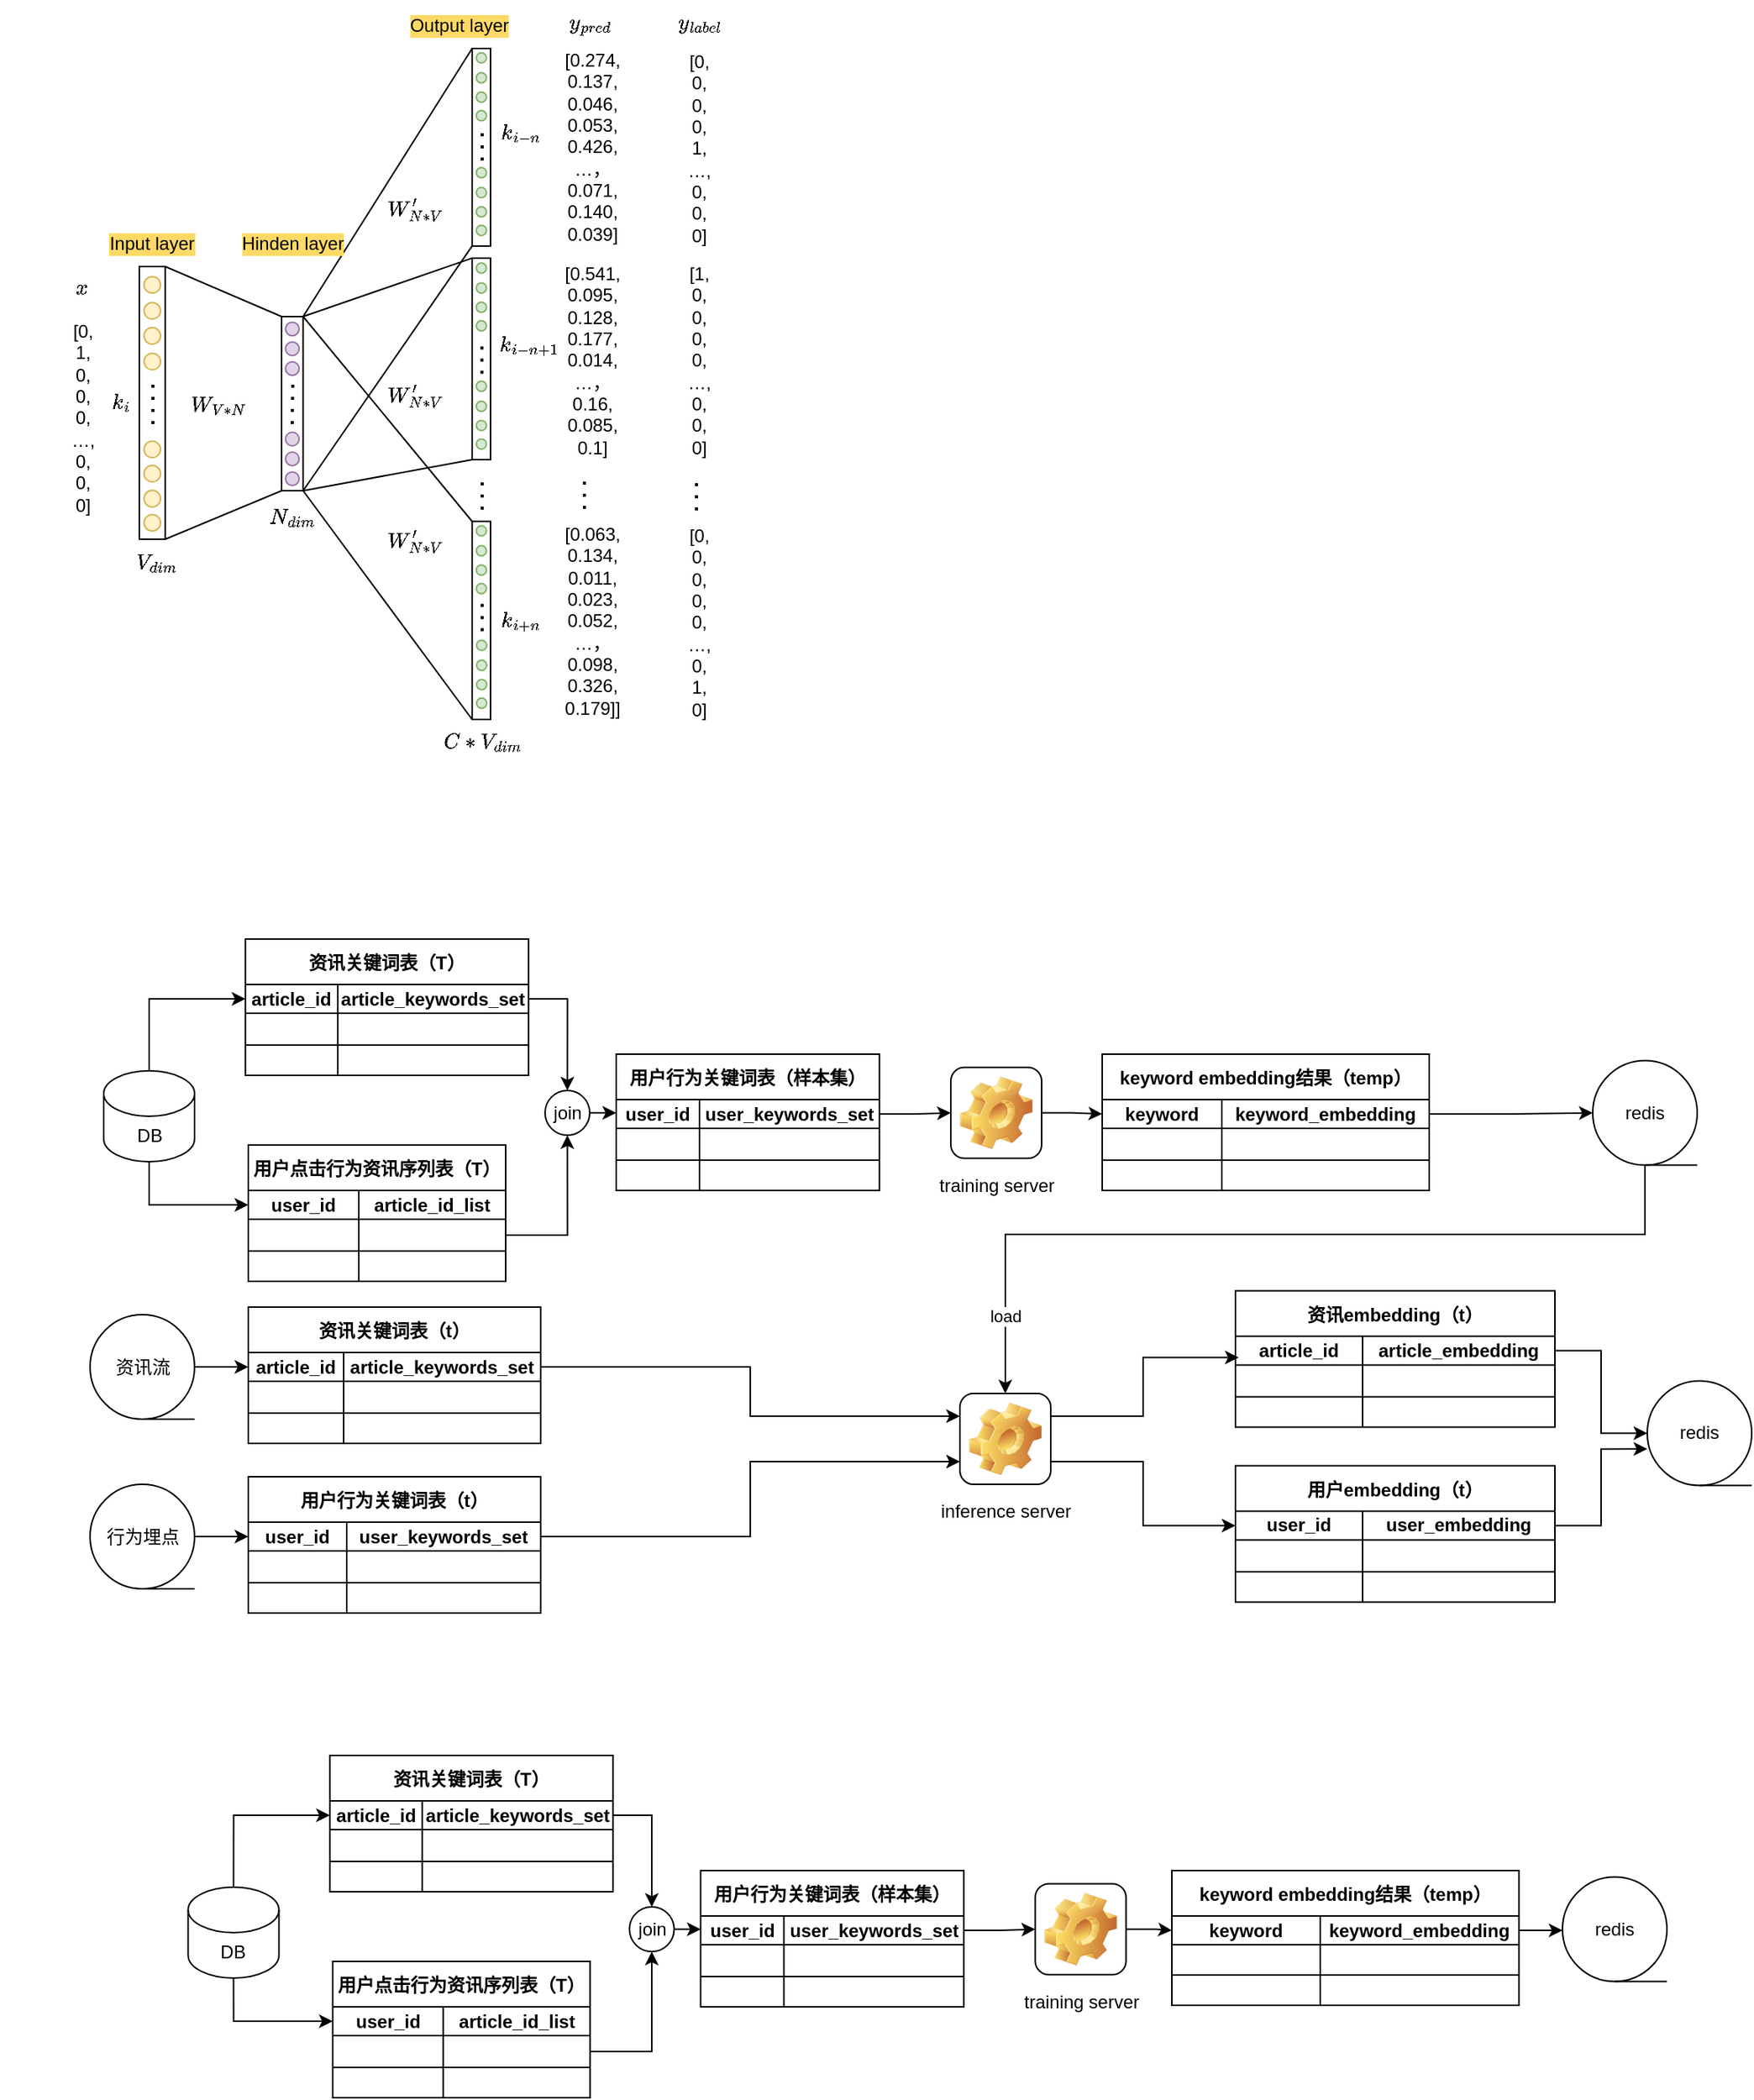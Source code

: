 <mxfile version="20.5.3" type="github">
  <diagram id="spy6YF9YpeJmtcY0xpdL" name="第 1 页">
    <mxGraphModel dx="1186" dy="679" grid="0" gridSize="10" guides="1" tooltips="1" connect="1" arrows="1" fold="1" page="0" pageScale="1" pageWidth="827" pageHeight="1169" math="1" shadow="0">
      <root>
        <mxCell id="0" />
        <mxCell id="1" parent="0" />
        <mxCell id="YGGrTB0Uita2elQhQ-9G-115" value="" style="group" parent="1" vertex="1" connectable="0">
          <mxGeometry x="208" y="320" width="232" height="410" as="geometry" />
        </mxCell>
        <mxCell id="YGGrTB0Uita2elQhQ-9G-7" value="" style="rounded=0;whiteSpace=wrap;html=1;container=0;" parent="YGGrTB0Uita2elQhQ-9G-115" vertex="1">
          <mxGeometry y="120" width="17.16" height="180" as="geometry" />
        </mxCell>
        <mxCell id="YGGrTB0Uita2elQhQ-9G-9" value="" style="ellipse;whiteSpace=wrap;html=1;aspect=fixed;fillColor=#fff2cc;strokeColor=#d6b656;container=0;" parent="YGGrTB0Uita2elQhQ-9G-115" vertex="1">
          <mxGeometry x="3.129" y="126.608" width="10.911" height="10.911" as="geometry" />
        </mxCell>
        <mxCell id="YGGrTB0Uita2elQhQ-9G-10" value="" style="ellipse;whiteSpace=wrap;html=1;aspect=fixed;fillColor=#fff2cc;strokeColor=#d6b656;container=0;" parent="YGGrTB0Uita2elQhQ-9G-115" vertex="1">
          <mxGeometry x="3.129" y="143.76" width="10.911" height="10.911" as="geometry" />
        </mxCell>
        <mxCell id="YGGrTB0Uita2elQhQ-9G-11" value="" style="ellipse;whiteSpace=wrap;html=1;aspect=fixed;fillColor=#fff2cc;strokeColor=#d6b656;container=0;" parent="YGGrTB0Uita2elQhQ-9G-115" vertex="1">
          <mxGeometry x="3.129" y="160.3" width="10.911" height="10.911" as="geometry" />
        </mxCell>
        <mxCell id="YGGrTB0Uita2elQhQ-9G-12" value="" style="ellipse;whiteSpace=wrap;html=1;aspect=fixed;fillColor=#fff2cc;strokeColor=#d6b656;container=0;" parent="YGGrTB0Uita2elQhQ-9G-115" vertex="1">
          <mxGeometry x="3.129" y="177.228" width="10.911" height="10.911" as="geometry" />
        </mxCell>
        <mxCell id="YGGrTB0Uita2elQhQ-9G-17" value="" style="ellipse;whiteSpace=wrap;html=1;aspect=fixed;fillColor=#fff2cc;strokeColor=#d6b656;container=0;" parent="YGGrTB0Uita2elQhQ-9G-115" vertex="1">
          <mxGeometry x="3.129" y="251.258" width="10.911" height="10.911" as="geometry" />
        </mxCell>
        <mxCell id="YGGrTB0Uita2elQhQ-9G-18" value="" style="ellipse;whiteSpace=wrap;html=1;aspect=fixed;fillColor=#fff2cc;strokeColor=#d6b656;container=0;" parent="YGGrTB0Uita2elQhQ-9G-115" vertex="1">
          <mxGeometry x="3.129" y="267.798" width="10.911" height="10.911" as="geometry" />
        </mxCell>
        <mxCell id="YGGrTB0Uita2elQhQ-9G-19" value="" style="ellipse;whiteSpace=wrap;html=1;aspect=fixed;fillColor=#fff2cc;strokeColor=#d6b656;container=0;" parent="YGGrTB0Uita2elQhQ-9G-115" vertex="1">
          <mxGeometry x="3.129" y="283.725" width="10.911" height="10.911" as="geometry" />
        </mxCell>
        <mxCell id="YGGrTB0Uita2elQhQ-9G-70" value="" style="endArrow=none;html=1;rounded=0;exitX=1;exitY=0;exitDx=0;exitDy=0;entryX=0;entryY=0;entryDx=0;entryDy=0;" parent="YGGrTB0Uita2elQhQ-9G-115" source="YGGrTB0Uita2elQhQ-9G-7" target="YGGrTB0Uita2elQhQ-9G-20" edge="1">
          <mxGeometry width="50" height="50" relative="1" as="geometry">
            <mxPoint x="17.16" y="140" as="sourcePoint" />
            <mxPoint x="92" y="150" as="targetPoint" />
          </mxGeometry>
        </mxCell>
        <mxCell id="YGGrTB0Uita2elQhQ-9G-71" value="" style="endArrow=none;html=1;rounded=0;entryX=1;entryY=1;entryDx=0;entryDy=0;exitX=0;exitY=1;exitDx=0;exitDy=0;" parent="YGGrTB0Uita2elQhQ-9G-115" source="YGGrTB0Uita2elQhQ-9G-20" target="YGGrTB0Uita2elQhQ-9G-7" edge="1">
          <mxGeometry width="50" height="50" relative="1" as="geometry">
            <mxPoint x="208" y="260" as="sourcePoint" />
            <mxPoint x="258" y="210" as="targetPoint" />
          </mxGeometry>
        </mxCell>
        <mxCell id="YGGrTB0Uita2elQhQ-9G-83" value="" style="ellipse;whiteSpace=wrap;html=1;aspect=fixed;fillColor=#fff2cc;strokeColor=#d6b656;container=0;" parent="YGGrTB0Uita2elQhQ-9G-115" vertex="1">
          <mxGeometry x="3.129" y="235.258" width="10.911" height="10.911" as="geometry" />
        </mxCell>
        <mxCell id="YGGrTB0Uita2elQhQ-9G-84" value="" style="endArrow=none;dashed=1;html=1;dashPattern=1 3;strokeWidth=2;rounded=0;" parent="YGGrTB0Uita2elQhQ-9G-115" edge="1">
          <mxGeometry width="50" height="50" relative="1" as="geometry">
            <mxPoint x="9" y="224" as="sourcePoint" />
            <mxPoint x="9" y="194" as="targetPoint" />
          </mxGeometry>
        </mxCell>
        <mxCell id="YGGrTB0Uita2elQhQ-9G-112" value="" style="group" parent="YGGrTB0Uita2elQhQ-9G-115" vertex="1" connectable="0">
          <mxGeometry x="94" y="153" width="14.21" height="115" as="geometry" />
        </mxCell>
        <mxCell id="YGGrTB0Uita2elQhQ-9G-20" value="" style="rounded=0;whiteSpace=wrap;html=1;container=0;" parent="YGGrTB0Uita2elQhQ-9G-112" vertex="1">
          <mxGeometry width="14.21" height="115" as="geometry" />
        </mxCell>
        <mxCell id="YGGrTB0Uita2elQhQ-9G-23" value="" style="ellipse;whiteSpace=wrap;html=1;aspect=fixed;fillColor=#e1d5e7;strokeColor=#9673a6;container=0;" parent="YGGrTB0Uita2elQhQ-9G-112" vertex="1">
          <mxGeometry x="2.585" y="3.69" width="8.963" height="8.963" as="geometry" />
        </mxCell>
        <mxCell id="YGGrTB0Uita2elQhQ-9G-24" value="" style="ellipse;whiteSpace=wrap;html=1;aspect=fixed;fillColor=#e1d5e7;strokeColor=#9673a6;container=0;" parent="YGGrTB0Uita2elQhQ-9G-112" vertex="1">
          <mxGeometry x="2.585" y="16.773" width="8.963" height="8.963" as="geometry" />
        </mxCell>
        <mxCell id="YGGrTB0Uita2elQhQ-9G-25" value="" style="ellipse;whiteSpace=wrap;html=1;aspect=fixed;fillColor=#e1d5e7;strokeColor=#9673a6;container=0;" parent="YGGrTB0Uita2elQhQ-9G-112" vertex="1">
          <mxGeometry x="2.585" y="29.856" width="8.963" height="8.963" as="geometry" />
        </mxCell>
        <mxCell id="YGGrTB0Uita2elQhQ-9G-79" value="" style="ellipse;whiteSpace=wrap;html=1;aspect=fixed;fillColor=#e1d5e7;strokeColor=#9673a6;container=0;" parent="YGGrTB0Uita2elQhQ-9G-112" vertex="1">
          <mxGeometry x="2.585" y="76.396" width="8.963" height="8.963" as="geometry" />
        </mxCell>
        <mxCell id="YGGrTB0Uita2elQhQ-9G-80" value="" style="ellipse;whiteSpace=wrap;html=1;aspect=fixed;fillColor=#e1d5e7;strokeColor=#9673a6;container=0;" parent="YGGrTB0Uita2elQhQ-9G-112" vertex="1">
          <mxGeometry x="2.585" y="89.479" width="8.963" height="8.963" as="geometry" />
        </mxCell>
        <mxCell id="YGGrTB0Uita2elQhQ-9G-81" value="" style="ellipse;whiteSpace=wrap;html=1;aspect=fixed;fillColor=#e1d5e7;strokeColor=#9673a6;container=0;" parent="YGGrTB0Uita2elQhQ-9G-112" vertex="1">
          <mxGeometry x="2.585" y="102.562" width="8.963" height="8.963" as="geometry" />
        </mxCell>
        <mxCell id="YGGrTB0Uita2elQhQ-9G-82" value="" style="endArrow=none;dashed=1;html=1;dashPattern=1 3;strokeWidth=2;rounded=0;" parent="YGGrTB0Uita2elQhQ-9G-112" edge="1">
          <mxGeometry width="50" height="50" relative="1" as="geometry">
            <mxPoint x="7" y="71" as="sourcePoint" />
            <mxPoint x="7.411" y="41.357" as="targetPoint" />
          </mxGeometry>
        </mxCell>
        <mxCell id="YGGrTB0Uita2elQhQ-9G-114" value="" style="group" parent="YGGrTB0Uita2elQhQ-9G-115" vertex="1" connectable="0">
          <mxGeometry x="219.84" width="12.16" height="410" as="geometry" />
        </mxCell>
        <mxCell id="YGGrTB0Uita2elQhQ-9G-47" value="" style="rounded=0;whiteSpace=wrap;html=1;container=0;" parent="YGGrTB0Uita2elQhQ-9G-114" vertex="1">
          <mxGeometry y="114.434" width="12.16" height="133.05" as="geometry" />
        </mxCell>
        <mxCell id="YGGrTB0Uita2elQhQ-9G-48" value="" style="ellipse;whiteSpace=wrap;html=1;aspect=fixed;fillColor=#d5e8d4;strokeColor=#82b366;container=0;" parent="YGGrTB0Uita2elQhQ-9G-114" vertex="1">
          <mxGeometry x="2.738" y="117.614" width="6.729" height="6.729" as="geometry" />
        </mxCell>
        <mxCell id="YGGrTB0Uita2elQhQ-9G-49" value="" style="ellipse;whiteSpace=wrap;html=1;aspect=fixed;fillColor=#d5e8d4;strokeColor=#82b366;container=0;" parent="YGGrTB0Uita2elQhQ-9G-114" vertex="1">
          <mxGeometry x="2.738" y="130.806" width="6.729" height="6.729" as="geometry" />
        </mxCell>
        <mxCell id="YGGrTB0Uita2elQhQ-9G-50" value="" style="ellipse;whiteSpace=wrap;html=1;aspect=fixed;fillColor=#d5e8d4;strokeColor=#82b366;container=0;" parent="YGGrTB0Uita2elQhQ-9G-114" vertex="1">
          <mxGeometry x="2.738" y="143.527" width="6.729" height="6.729" as="geometry" />
        </mxCell>
        <mxCell id="YGGrTB0Uita2elQhQ-9G-51" value="" style="ellipse;whiteSpace=wrap;html=1;aspect=fixed;fillColor=#d5e8d4;strokeColor=#82b366;container=0;" parent="YGGrTB0Uita2elQhQ-9G-114" vertex="1">
          <mxGeometry x="2.738" y="155.776" width="6.729" height="6.729" as="geometry" />
        </mxCell>
        <mxCell id="YGGrTB0Uita2elQhQ-9G-52" value="" style="ellipse;whiteSpace=wrap;html=1;aspect=fixed;fillColor=#d5e8d4;strokeColor=#82b366;container=0;" parent="YGGrTB0Uita2elQhQ-9G-114" vertex="1">
          <mxGeometry x="2.738" y="195.658" width="6.729" height="6.729" as="geometry" />
        </mxCell>
        <mxCell id="YGGrTB0Uita2elQhQ-9G-53" value="" style="ellipse;whiteSpace=wrap;html=1;aspect=fixed;fillColor=#d5e8d4;strokeColor=#82b366;container=0;" parent="YGGrTB0Uita2elQhQ-9G-114" vertex="1">
          <mxGeometry x="2.738" y="208.85" width="6.729" height="6.729" as="geometry" />
        </mxCell>
        <mxCell id="YGGrTB0Uita2elQhQ-9G-54" value="" style="ellipse;whiteSpace=wrap;html=1;aspect=fixed;fillColor=#d5e8d4;strokeColor=#82b366;container=0;" parent="YGGrTB0Uita2elQhQ-9G-114" vertex="1">
          <mxGeometry x="2.738" y="221.57" width="6.729" height="6.729" as="geometry" />
        </mxCell>
        <mxCell id="YGGrTB0Uita2elQhQ-9G-55" value="" style="ellipse;whiteSpace=wrap;html=1;aspect=fixed;fillColor=#d5e8d4;strokeColor=#82b366;container=0;" parent="YGGrTB0Uita2elQhQ-9G-114" vertex="1">
          <mxGeometry x="2.738" y="233.82" width="6.729" height="6.729" as="geometry" />
        </mxCell>
        <mxCell id="YGGrTB0Uita2elQhQ-9G-104" value="" style="endArrow=none;dashed=1;html=1;dashPattern=1 3;strokeWidth=2;rounded=0;" parent="YGGrTB0Uita2elQhQ-9G-114" edge="1">
          <mxGeometry width="50" height="50" relative="1" as="geometry">
            <mxPoint x="6.463" y="190.803" as="sourcePoint" />
            <mxPoint x="6.463" y="167.731" as="targetPoint" />
          </mxGeometry>
        </mxCell>
        <mxCell id="YGGrTB0Uita2elQhQ-9G-58" value="" style="rounded=0;whiteSpace=wrap;html=1;container=0;" parent="YGGrTB0Uita2elQhQ-9G-114" vertex="1">
          <mxGeometry y="288.257" width="12.16" height="130.743" as="geometry" />
        </mxCell>
        <mxCell id="YGGrTB0Uita2elQhQ-9G-59" value="" style="ellipse;whiteSpace=wrap;html=1;aspect=fixed;fillColor=#d5e8d4;strokeColor=#82b366;container=0;" parent="YGGrTB0Uita2elQhQ-9G-114" vertex="1">
          <mxGeometry x="2.738" y="291.084" width="6.729" height="6.729" as="geometry" />
        </mxCell>
        <mxCell id="YGGrTB0Uita2elQhQ-9G-60" value="" style="ellipse;whiteSpace=wrap;html=1;aspect=fixed;fillColor=#d5e8d4;strokeColor=#82b366;container=0;" parent="YGGrTB0Uita2elQhQ-9G-114" vertex="1">
          <mxGeometry x="2.738" y="304.275" width="6.729" height="6.729" as="geometry" />
        </mxCell>
        <mxCell id="YGGrTB0Uita2elQhQ-9G-61" value="" style="ellipse;whiteSpace=wrap;html=1;aspect=fixed;fillColor=#d5e8d4;strokeColor=#82b366;container=0;" parent="YGGrTB0Uita2elQhQ-9G-114" vertex="1">
          <mxGeometry x="2.738" y="316.996" width="6.729" height="6.729" as="geometry" />
        </mxCell>
        <mxCell id="YGGrTB0Uita2elQhQ-9G-62" value="" style="ellipse;whiteSpace=wrap;html=1;aspect=fixed;fillColor=#d5e8d4;strokeColor=#82b366;container=0;" parent="YGGrTB0Uita2elQhQ-9G-114" vertex="1">
          <mxGeometry x="2.738" y="329.245" width="6.729" height="6.729" as="geometry" />
        </mxCell>
        <mxCell id="YGGrTB0Uita2elQhQ-9G-63" value="" style="ellipse;whiteSpace=wrap;html=1;aspect=fixed;fillColor=#d5e8d4;strokeColor=#82b366;container=0;" parent="YGGrTB0Uita2elQhQ-9G-114" vertex="1">
          <mxGeometry x="2.922" y="366.705" width="6.729" height="6.729" as="geometry" />
        </mxCell>
        <mxCell id="YGGrTB0Uita2elQhQ-9G-64" value="" style="ellipse;whiteSpace=wrap;html=1;aspect=fixed;fillColor=#d5e8d4;strokeColor=#82b366;container=0;" parent="YGGrTB0Uita2elQhQ-9G-114" vertex="1">
          <mxGeometry x="2.922" y="379.896" width="6.729" height="6.729" as="geometry" />
        </mxCell>
        <mxCell id="YGGrTB0Uita2elQhQ-9G-65" value="" style="ellipse;whiteSpace=wrap;html=1;aspect=fixed;fillColor=#d5e8d4;strokeColor=#82b366;container=0;" parent="YGGrTB0Uita2elQhQ-9G-114" vertex="1">
          <mxGeometry x="2.922" y="392.617" width="6.729" height="6.729" as="geometry" />
        </mxCell>
        <mxCell id="YGGrTB0Uita2elQhQ-9G-66" value="" style="ellipse;whiteSpace=wrap;html=1;aspect=fixed;fillColor=#d5e8d4;strokeColor=#82b366;container=0;" parent="YGGrTB0Uita2elQhQ-9G-114" vertex="1">
          <mxGeometry x="2.922" y="404.866" width="6.729" height="6.729" as="geometry" />
        </mxCell>
        <mxCell id="YGGrTB0Uita2elQhQ-9G-105" value="" style="endArrow=none;dashed=1;html=1;dashPattern=1 3;strokeWidth=2;rounded=0;" parent="YGGrTB0Uita2elQhQ-9G-114" edge="1">
          <mxGeometry width="50" height="50" relative="1" as="geometry">
            <mxPoint x="6.647" y="360.712" as="sourcePoint" />
            <mxPoint x="6.647" y="337.639" as="targetPoint" />
          </mxGeometry>
        </mxCell>
        <mxCell id="YGGrTB0Uita2elQhQ-9G-30" value="" style="rounded=0;whiteSpace=wrap;html=1;container=0;" parent="YGGrTB0Uita2elQhQ-9G-114" vertex="1">
          <mxGeometry y="-24" width="12.16" height="130.443" as="geometry" />
        </mxCell>
        <mxCell id="YGGrTB0Uita2elQhQ-9G-31" value="" style="ellipse;whiteSpace=wrap;html=1;aspect=fixed;fillColor=#d5e8d4;strokeColor=#82b366;container=0;" parent="YGGrTB0Uita2elQhQ-9G-114" vertex="1">
          <mxGeometry x="2.738" y="-21.173" width="6.729" height="6.729" as="geometry" />
        </mxCell>
        <mxCell id="YGGrTB0Uita2elQhQ-9G-32" value="" style="ellipse;whiteSpace=wrap;html=1;aspect=fixed;fillColor=#d5e8d4;strokeColor=#82b366;container=0;" parent="YGGrTB0Uita2elQhQ-9G-114" vertex="1">
          <mxGeometry x="2.738" y="-7.982" width="6.729" height="6.729" as="geometry" />
        </mxCell>
        <mxCell id="YGGrTB0Uita2elQhQ-9G-33" value="" style="ellipse;whiteSpace=wrap;html=1;aspect=fixed;fillColor=#d5e8d4;strokeColor=#82b366;container=0;" parent="YGGrTB0Uita2elQhQ-9G-114" vertex="1">
          <mxGeometry x="2.738" y="4.739" width="6.729" height="6.729" as="geometry" />
        </mxCell>
        <mxCell id="YGGrTB0Uita2elQhQ-9G-34" value="" style="ellipse;whiteSpace=wrap;html=1;aspect=fixed;fillColor=#d5e8d4;strokeColor=#82b366;container=0;" parent="YGGrTB0Uita2elQhQ-9G-114" vertex="1">
          <mxGeometry x="2.738" y="16.988" width="6.729" height="6.729" as="geometry" />
        </mxCell>
        <mxCell id="YGGrTB0Uita2elQhQ-9G-35" value="" style="ellipse;whiteSpace=wrap;html=1;aspect=fixed;fillColor=#d5e8d4;strokeColor=#82b366;container=0;" parent="YGGrTB0Uita2elQhQ-9G-114" vertex="1">
          <mxGeometry x="2.738" y="54.617" width="6.729" height="6.729" as="geometry" />
        </mxCell>
        <mxCell id="YGGrTB0Uita2elQhQ-9G-36" value="" style="ellipse;whiteSpace=wrap;html=1;aspect=fixed;fillColor=#d5e8d4;strokeColor=#82b366;container=0;" parent="YGGrTB0Uita2elQhQ-9G-114" vertex="1">
          <mxGeometry x="2.738" y="67.809" width="6.729" height="6.729" as="geometry" />
        </mxCell>
        <mxCell id="YGGrTB0Uita2elQhQ-9G-37" value="" style="ellipse;whiteSpace=wrap;html=1;aspect=fixed;fillColor=#d5e8d4;strokeColor=#82b366;container=0;" parent="YGGrTB0Uita2elQhQ-9G-114" vertex="1">
          <mxGeometry x="2.738" y="80.529" width="6.729" height="6.729" as="geometry" />
        </mxCell>
        <mxCell id="YGGrTB0Uita2elQhQ-9G-38" value="" style="ellipse;whiteSpace=wrap;html=1;aspect=fixed;fillColor=#d5e8d4;strokeColor=#82b366;container=0;" parent="YGGrTB0Uita2elQhQ-9G-114" vertex="1">
          <mxGeometry x="2.738" y="92.779" width="6.729" height="6.729" as="geometry" />
        </mxCell>
        <mxCell id="YGGrTB0Uita2elQhQ-9G-102" value="" style="endArrow=none;dashed=1;html=1;dashPattern=1 3;strokeWidth=2;rounded=0;" parent="YGGrTB0Uita2elQhQ-9G-114" edge="1">
          <mxGeometry width="50" height="50" relative="1" as="geometry">
            <mxPoint x="6.647" y="49.993" as="sourcePoint" />
            <mxPoint x="6.647" y="26.921" as="targetPoint" />
          </mxGeometry>
        </mxCell>
        <mxCell id="YGGrTB0Uita2elQhQ-9G-144" value="" style="endArrow=none;dashed=1;html=1;dashPattern=1 3;strokeWidth=2;rounded=0;" parent="YGGrTB0Uita2elQhQ-9G-114" edge="1">
          <mxGeometry width="50" height="50" relative="1" as="geometry">
            <mxPoint x="6.63" y="280.5" as="sourcePoint" />
            <mxPoint x="6.63" y="260.5" as="targetPoint" />
          </mxGeometry>
        </mxCell>
        <mxCell id="YGGrTB0Uita2elQhQ-9G-75" value="" style="endArrow=none;html=1;rounded=0;exitX=1;exitY=0;exitDx=0;exitDy=0;entryX=0;entryY=0;entryDx=0;entryDy=0;" parent="YGGrTB0Uita2elQhQ-9G-115" source="YGGrTB0Uita2elQhQ-9G-20" target="YGGrTB0Uita2elQhQ-9G-47" edge="1">
          <mxGeometry width="50" height="50" relative="1" as="geometry">
            <mxPoint x="212" y="280" as="sourcePoint" />
            <mxPoint x="262" y="230" as="targetPoint" />
          </mxGeometry>
        </mxCell>
        <mxCell id="YGGrTB0Uita2elQhQ-9G-76" value="" style="endArrow=none;html=1;rounded=0;exitX=1;exitY=1;exitDx=0;exitDy=0;entryX=0;entryY=1;entryDx=0;entryDy=0;" parent="YGGrTB0Uita2elQhQ-9G-115" source="YGGrTB0Uita2elQhQ-9G-20" target="YGGrTB0Uita2elQhQ-9G-47" edge="1">
          <mxGeometry width="50" height="50" relative="1" as="geometry">
            <mxPoint x="212" y="280" as="sourcePoint" />
            <mxPoint x="262" y="230" as="targetPoint" />
          </mxGeometry>
        </mxCell>
        <mxCell id="YGGrTB0Uita2elQhQ-9G-77" value="" style="endArrow=none;html=1;rounded=0;exitX=1;exitY=0;exitDx=0;exitDy=0;entryX=0;entryY=0;entryDx=0;entryDy=0;" parent="YGGrTB0Uita2elQhQ-9G-115" source="YGGrTB0Uita2elQhQ-9G-20" target="YGGrTB0Uita2elQhQ-9G-58" edge="1">
          <mxGeometry width="50" height="50" relative="1" as="geometry">
            <mxPoint x="212" y="280" as="sourcePoint" />
            <mxPoint x="262" y="230" as="targetPoint" />
          </mxGeometry>
        </mxCell>
        <mxCell id="YGGrTB0Uita2elQhQ-9G-78" value="" style="endArrow=none;html=1;rounded=0;entryX=0;entryY=1;entryDx=0;entryDy=0;exitX=1;exitY=1;exitDx=0;exitDy=0;" parent="YGGrTB0Uita2elQhQ-9G-115" source="YGGrTB0Uita2elQhQ-9G-20" target="YGGrTB0Uita2elQhQ-9G-58" edge="1">
          <mxGeometry width="50" height="50" relative="1" as="geometry">
            <mxPoint x="112" y="270" as="sourcePoint" />
            <mxPoint x="262" y="230" as="targetPoint" />
          </mxGeometry>
        </mxCell>
        <mxCell id="YGGrTB0Uita2elQhQ-9G-73" value="" style="endArrow=none;html=1;rounded=0;exitX=1;exitY=0;exitDx=0;exitDy=0;entryX=0;entryY=0;entryDx=0;entryDy=0;" parent="YGGrTB0Uita2elQhQ-9G-115" source="YGGrTB0Uita2elQhQ-9G-20" target="YGGrTB0Uita2elQhQ-9G-30" edge="1">
          <mxGeometry width="50" height="50" relative="1" as="geometry">
            <mxPoint x="212" y="280" as="sourcePoint" />
            <mxPoint x="262" y="230" as="targetPoint" />
          </mxGeometry>
        </mxCell>
        <mxCell id="YGGrTB0Uita2elQhQ-9G-74" value="" style="endArrow=none;html=1;rounded=0;exitX=1;exitY=1;exitDx=0;exitDy=0;entryX=0;entryY=1;entryDx=0;entryDy=0;" parent="YGGrTB0Uita2elQhQ-9G-115" source="YGGrTB0Uita2elQhQ-9G-20" target="YGGrTB0Uita2elQhQ-9G-30" edge="1">
          <mxGeometry width="50" height="50" relative="1" as="geometry">
            <mxPoint x="212" y="280" as="sourcePoint" />
            <mxPoint x="262" y="230" as="targetPoint" />
          </mxGeometry>
        </mxCell>
        <mxCell id="YGGrTB0Uita2elQhQ-9G-117" value="$$W_{V*N}$$" style="text;html=1;strokeColor=none;fillColor=none;align=center;verticalAlign=middle;whiteSpace=wrap;rounded=0;" parent="YGGrTB0Uita2elQhQ-9G-115" vertex="1">
          <mxGeometry x="22" y="195.5" width="60" height="30" as="geometry" />
        </mxCell>
        <mxCell id="YGGrTB0Uita2elQhQ-9G-118" value="$$W&#39;_{N*V}$$" style="text;html=1;strokeColor=none;fillColor=none;align=center;verticalAlign=middle;whiteSpace=wrap;rounded=0;" parent="YGGrTB0Uita2elQhQ-9G-115" vertex="1">
          <mxGeometry x="152" y="67.0" width="60" height="30" as="geometry" />
        </mxCell>
        <mxCell id="YGGrTB0Uita2elQhQ-9G-119" value="$$W&#39;_{N*V}$$" style="text;html=1;strokeColor=none;fillColor=none;align=center;verticalAlign=middle;whiteSpace=wrap;rounded=0;" parent="YGGrTB0Uita2elQhQ-9G-115" vertex="1">
          <mxGeometry x="152" y="190" width="60" height="30" as="geometry" />
        </mxCell>
        <mxCell id="YGGrTB0Uita2elQhQ-9G-120" value="$$W&#39;_{N*V}$$" style="text;html=1;strokeColor=none;fillColor=none;align=center;verticalAlign=middle;whiteSpace=wrap;rounded=0;" parent="YGGrTB0Uita2elQhQ-9G-115" vertex="1">
          <mxGeometry x="152" y="285.64" width="60" height="30" as="geometry" />
        </mxCell>
        <mxCell id="YGGrTB0Uita2elQhQ-9G-122" value="$$N_&lt;br&gt;{dim}$$" style="text;html=1;strokeColor=none;fillColor=none;align=center;verticalAlign=middle;whiteSpace=wrap;rounded=0;" parent="YGGrTB0Uita2elQhQ-9G-115" vertex="1">
          <mxGeometry x="71.11" y="270" width="60" height="30" as="geometry" />
        </mxCell>
        <mxCell id="YGGrTB0Uita2elQhQ-9G-123" value="Hinden layer" style="text;html=1;strokeColor=none;fillColor=none;align=center;verticalAlign=middle;whiteSpace=wrap;rounded=0;labelBackgroundColor=#FFD966;" parent="YGGrTB0Uita2elQhQ-9G-115" vertex="1">
          <mxGeometry x="60.55" y="90" width="81.11" height="30" as="geometry" />
        </mxCell>
        <mxCell id="YGGrTB0Uita2elQhQ-9G-124" value="Input layer" style="text;html=1;strokeColor=none;fillColor=none;align=center;verticalAlign=middle;whiteSpace=wrap;rounded=0;labelBackgroundColor=#FFD966;" parent="YGGrTB0Uita2elQhQ-9G-115" vertex="1">
          <mxGeometry x="-31.97" y="90" width="81.11" height="30" as="geometry" />
        </mxCell>
        <mxCell id="YGGrTB0Uita2elQhQ-9G-133" value="$$V_&lt;br&gt;{dim}$$" style="text;html=1;strokeColor=none;fillColor=none;align=center;verticalAlign=middle;whiteSpace=wrap;rounded=0;" parent="YGGrTB0Uita2elQhQ-9G-115" vertex="1">
          <mxGeometry x="-18" y="300" width="60" height="30" as="geometry" />
        </mxCell>
        <mxCell id="YGGrTB0Uita2elQhQ-9G-125" value="Output layer" style="text;html=1;strokeColor=none;fillColor=none;align=center;verticalAlign=middle;whiteSpace=wrap;rounded=0;labelBackgroundColor=#FFD966;" parent="1" vertex="1">
          <mxGeometry x="379" y="266" width="81.11" height="30" as="geometry" />
        </mxCell>
        <mxCell id="YGGrTB0Uita2elQhQ-9G-126" value="&lt;div&gt;[0,&lt;/div&gt;&lt;div&gt;1,&lt;/div&gt;&lt;div&gt;0,&lt;/div&gt;&lt;div&gt;0,&lt;/div&gt;&lt;div&gt;0,&lt;/div&gt;&lt;div&gt;…,&lt;/div&gt;&lt;div&gt;0,&lt;/div&gt;&lt;div&gt;0,&lt;/div&gt;&lt;div&gt;0]&lt;/div&gt;" style="text;html=1;strokeColor=none;fillColor=none;align=center;verticalAlign=middle;whiteSpace=wrap;rounded=0;" parent="1" vertex="1">
          <mxGeometry x="116" y="535" width="110" height="10" as="geometry" />
        </mxCell>
        <mxCell id="YGGrTB0Uita2elQhQ-9G-127" value="&lt;div&gt;[0,&lt;/div&gt;&lt;div&gt;0,&lt;/div&gt;&lt;div&gt;0,&lt;/div&gt;&lt;div&gt;0,&lt;/div&gt;&lt;div&gt;1,&lt;/div&gt;&lt;div&gt;…,&lt;/div&gt;&lt;div&gt;0,&lt;/div&gt;&lt;div&gt;0,&lt;/div&gt;&lt;div&gt;0]&lt;/div&gt;" style="text;html=1;strokeColor=none;fillColor=none;align=center;verticalAlign=middle;whiteSpace=wrap;rounded=0;horizontal=1;" parent="1" vertex="1">
          <mxGeometry x="523" y="357" width="110" height="10" as="geometry" />
        </mxCell>
        <mxCell id="YGGrTB0Uita2elQhQ-9G-128" value="&lt;div&gt;[1,&lt;/div&gt;&lt;div&gt;0,&lt;/div&gt;&lt;div&gt;0,&lt;/div&gt;&lt;div&gt;0,&lt;/div&gt;&lt;div&gt;0,&lt;/div&gt;&lt;div&gt;…,&lt;/div&gt;&lt;div&gt;0,&lt;/div&gt;&lt;div&gt;0,&lt;/div&gt;&lt;div&gt;0]&lt;/div&gt;" style="text;html=1;strokeColor=none;fillColor=none;align=center;verticalAlign=middle;whiteSpace=wrap;rounded=0;" parent="1" vertex="1">
          <mxGeometry x="523" y="497" width="110" height="10" as="geometry" />
        </mxCell>
        <mxCell id="YGGrTB0Uita2elQhQ-9G-129" value="&lt;div&gt;[0,&lt;/div&gt;&lt;div&gt;0,&lt;/div&gt;&lt;div&gt;0,&lt;/div&gt;&lt;div&gt;0,&lt;/div&gt;&lt;div&gt;0,&lt;/div&gt;&lt;div&gt;…,&lt;/div&gt;&lt;div&gt;0,&lt;/div&gt;&lt;div&gt;1,&lt;/div&gt;&lt;div&gt;0]&lt;/div&gt;" style="text;html=1;strokeColor=none;fillColor=none;align=center;verticalAlign=middle;whiteSpace=wrap;rounded=0;" parent="1" vertex="1">
          <mxGeometry x="523" y="670" width="110" height="10" as="geometry" />
        </mxCell>
        <mxCell id="YGGrTB0Uita2elQhQ-9G-130" value="[0.274, 0.137, 0.046, 0.053, 0.426,&lt;br&gt;…，0.071, 0.140,&lt;br&gt;0.039]" style="text;html=1;strokeColor=none;fillColor=none;align=center;verticalAlign=middle;whiteSpace=wrap;rounded=0;" parent="1" vertex="1">
          <mxGeometry x="480.11" y="356" width="54.89" height="10" as="geometry" />
        </mxCell>
        <mxCell id="YGGrTB0Uita2elQhQ-9G-134" value="$$C&lt;br&gt;*V_&lt;br&gt;{dim}$$" style="text;html=1;strokeColor=none;fillColor=none;align=center;verticalAlign=middle;whiteSpace=wrap;rounded=0;" parent="1" vertex="1">
          <mxGeometry x="405.11" y="739" width="60" height="30" as="geometry" />
        </mxCell>
        <mxCell id="YGGrTB0Uita2elQhQ-9G-135" value="[0.541, 0.095, 0.128, 0.177, 0.014,&lt;br&gt;…，&lt;br&gt;0.16, 0.085, 0.1]" style="text;html=1;strokeColor=none;fillColor=none;align=center;verticalAlign=middle;whiteSpace=wrap;rounded=0;" parent="1" vertex="1">
          <mxGeometry x="480.11" y="497" width="54.89" height="10" as="geometry" />
        </mxCell>
        <mxCell id="YGGrTB0Uita2elQhQ-9G-136" value="[0.063, 0.134, 0.011, 0.023, 0.052,&lt;br&gt;…，&lt;br&gt;0.098, 0.326, 0.179]]" style="text;html=1;strokeColor=none;fillColor=none;align=center;verticalAlign=middle;whiteSpace=wrap;rounded=0;" parent="1" vertex="1">
          <mxGeometry x="480.11" y="669" width="54.89" height="10" as="geometry" />
        </mxCell>
        <mxCell id="YGGrTB0Uita2elQhQ-9G-137" value="$$y_{pred}$$" style="text;html=1;strokeColor=none;fillColor=none;align=center;verticalAlign=middle;whiteSpace=wrap;rounded=0;" parent="1" vertex="1">
          <mxGeometry x="476" y="264" width="60" height="30" as="geometry" />
        </mxCell>
        <mxCell id="YGGrTB0Uita2elQhQ-9G-138" value="$$y_{label}$$" style="text;html=1;strokeColor=none;fillColor=none;align=center;verticalAlign=middle;whiteSpace=wrap;rounded=0;" parent="1" vertex="1">
          <mxGeometry x="548" y="264" width="60" height="30" as="geometry" />
        </mxCell>
        <mxCell id="YGGrTB0Uita2elQhQ-9G-139" value="$$k_i$$" style="text;html=1;strokeColor=none;fillColor=none;align=center;verticalAlign=middle;whiteSpace=wrap;rounded=0;" parent="1" vertex="1">
          <mxGeometry x="166" y="515" width="60" height="30" as="geometry" />
        </mxCell>
        <mxCell id="YGGrTB0Uita2elQhQ-9G-140" value="$$k_{i-n}$$" style="text;html=1;strokeColor=none;fillColor=none;align=center;verticalAlign=middle;whiteSpace=wrap;rounded=0;" parent="1" vertex="1">
          <mxGeometry x="430" y="337" width="60" height="30" as="geometry" />
        </mxCell>
        <mxCell id="YGGrTB0Uita2elQhQ-9G-141" value="$$k_{i-n+1}$$" style="text;html=1;strokeColor=none;fillColor=none;align=center;verticalAlign=middle;whiteSpace=wrap;rounded=0;" parent="1" vertex="1">
          <mxGeometry x="436" y="477" width="60" height="30" as="geometry" />
        </mxCell>
        <mxCell id="YGGrTB0Uita2elQhQ-9G-143" value="$$k_{i+n}$$" style="text;html=1;strokeColor=none;fillColor=none;align=center;verticalAlign=middle;whiteSpace=wrap;rounded=0;" parent="1" vertex="1">
          <mxGeometry x="430" y="659" width="60" height="30" as="geometry" />
        </mxCell>
        <mxCell id="YGGrTB0Uita2elQhQ-9G-145" value="" style="endArrow=none;dashed=1;html=1;dashPattern=1 3;strokeWidth=2;rounded=0;" parent="1" edge="1">
          <mxGeometry width="50" height="50" relative="1" as="geometry">
            <mxPoint x="502.0" y="600" as="sourcePoint" />
            <mxPoint x="502.0" y="580" as="targetPoint" />
          </mxGeometry>
        </mxCell>
        <mxCell id="YGGrTB0Uita2elQhQ-9G-146" value="" style="endArrow=none;dashed=1;html=1;dashPattern=1 3;strokeWidth=2;rounded=0;" parent="1" edge="1">
          <mxGeometry width="50" height="50" relative="1" as="geometry">
            <mxPoint x="576.0" y="601" as="sourcePoint" />
            <mxPoint x="576.0" y="581" as="targetPoint" />
          </mxGeometry>
        </mxCell>
        <mxCell id="YGGrTB0Uita2elQhQ-9G-149" value="$$x$$" style="text;html=1;strokeColor=none;fillColor=none;align=center;verticalAlign=middle;whiteSpace=wrap;rounded=0;" parent="1" vertex="1">
          <mxGeometry x="140" y="439" width="60" height="30" as="geometry" />
        </mxCell>
        <mxCell id="YGGrTB0Uita2elQhQ-9G-413" style="edgeStyle=orthogonalEdgeStyle;rounded=0;orthogonalLoop=1;jettySize=auto;html=1;exitX=0.5;exitY=1;exitDx=0;exitDy=0;exitPerimeter=0;entryX=0;entryY=0.5;entryDx=0;entryDy=0;fontColor=#000000;" parent="1" source="YGGrTB0Uita2elQhQ-9G-193" target="YGGrTB0Uita2elQhQ-9G-212" edge="1">
          <mxGeometry relative="1" as="geometry" />
        </mxCell>
        <mxCell id="riNvDq7YMknwv2YMEXF6-1" style="edgeStyle=orthogonalEdgeStyle;rounded=0;orthogonalLoop=1;jettySize=auto;html=1;exitX=0.5;exitY=0;exitDx=0;exitDy=0;exitPerimeter=0;entryX=0;entryY=0.5;entryDx=0;entryDy=0;" edge="1" parent="1" source="YGGrTB0Uita2elQhQ-9G-193" target="YGGrTB0Uita2elQhQ-9G-237">
          <mxGeometry relative="1" as="geometry" />
        </mxCell>
        <mxCell id="YGGrTB0Uita2elQhQ-9G-193" value="DB" style="shape=cylinder3;whiteSpace=wrap;html=1;boundedLbl=1;backgroundOutline=1;size=15;labelBackgroundColor=none;fontColor=#000000;" parent="1" vertex="1">
          <mxGeometry x="184.5" y="971" width="60" height="60" as="geometry" />
        </mxCell>
        <mxCell id="YGGrTB0Uita2elQhQ-9G-211" value="用户点击行为资讯序列表（T）" style="shape=table;startSize=30;container=1;collapsible=0;childLayout=tableLayout;fontStyle=1;align=center;labelBackgroundColor=none;fontColor=#000000;" parent="1" vertex="1">
          <mxGeometry x="280" y="1020" width="170" height="90" as="geometry" />
        </mxCell>
        <mxCell id="YGGrTB0Uita2elQhQ-9G-212" value="" style="shape=tableRow;horizontal=0;startSize=0;swimlaneHead=0;swimlaneBody=0;top=0;left=0;bottom=0;right=0;collapsible=0;dropTarget=0;fillColor=none;points=[[0,0.5],[1,0.5]];portConstraint=eastwest;labelBackgroundColor=none;fontColor=#000000;" parent="YGGrTB0Uita2elQhQ-9G-211" vertex="1">
          <mxGeometry y="30" width="170" height="19" as="geometry" />
        </mxCell>
        <mxCell id="YGGrTB0Uita2elQhQ-9G-213" value="&lt;span style=&quot;font-weight: bold;&quot;&gt;user_id&lt;/span&gt;" style="shape=partialRectangle;html=1;whiteSpace=wrap;connectable=0;fillColor=none;top=0;left=0;bottom=0;right=0;overflow=hidden;labelBackgroundColor=none;fontColor=#000000;" parent="YGGrTB0Uita2elQhQ-9G-212" vertex="1">
          <mxGeometry width="73" height="19" as="geometry">
            <mxRectangle width="73" height="19" as="alternateBounds" />
          </mxGeometry>
        </mxCell>
        <mxCell id="YGGrTB0Uita2elQhQ-9G-214" value="&lt;b&gt;article_id_list&lt;/b&gt;" style="shape=partialRectangle;html=1;whiteSpace=wrap;connectable=0;fillColor=none;top=0;left=0;bottom=0;right=0;overflow=hidden;labelBackgroundColor=none;fontColor=#000000;" parent="YGGrTB0Uita2elQhQ-9G-212" vertex="1">
          <mxGeometry x="73" width="97" height="19" as="geometry">
            <mxRectangle width="97" height="19" as="alternateBounds" />
          </mxGeometry>
        </mxCell>
        <mxCell id="YGGrTB0Uita2elQhQ-9G-215" value="" style="shape=tableRow;horizontal=0;startSize=0;swimlaneHead=0;swimlaneBody=0;top=0;left=0;bottom=0;right=0;collapsible=0;dropTarget=0;fillColor=none;points=[[0,0.5],[1,0.5]];portConstraint=eastwest;labelBackgroundColor=none;fontColor=#000000;" parent="YGGrTB0Uita2elQhQ-9G-211" vertex="1">
          <mxGeometry y="49" width="170" height="21" as="geometry" />
        </mxCell>
        <mxCell id="YGGrTB0Uita2elQhQ-9G-216" value="" style="shape=partialRectangle;html=1;whiteSpace=wrap;connectable=0;fillColor=none;top=0;left=0;bottom=0;right=0;overflow=hidden;labelBackgroundColor=none;fontColor=#000000;" parent="YGGrTB0Uita2elQhQ-9G-215" vertex="1">
          <mxGeometry width="73" height="21" as="geometry">
            <mxRectangle width="73" height="21" as="alternateBounds" />
          </mxGeometry>
        </mxCell>
        <mxCell id="YGGrTB0Uita2elQhQ-9G-217" value="" style="shape=partialRectangle;html=1;whiteSpace=wrap;connectable=0;fillColor=none;top=0;left=0;bottom=0;right=0;overflow=hidden;labelBackgroundColor=none;fontColor=#000000;" parent="YGGrTB0Uita2elQhQ-9G-215" vertex="1">
          <mxGeometry x="73" width="97" height="21" as="geometry">
            <mxRectangle width="97" height="21" as="alternateBounds" />
          </mxGeometry>
        </mxCell>
        <mxCell id="YGGrTB0Uita2elQhQ-9G-218" value="" style="shape=tableRow;horizontal=0;startSize=0;swimlaneHead=0;swimlaneBody=0;top=0;left=0;bottom=0;right=0;collapsible=0;dropTarget=0;fillColor=none;points=[[0,0.5],[1,0.5]];portConstraint=eastwest;labelBackgroundColor=none;fontColor=#000000;" parent="YGGrTB0Uita2elQhQ-9G-211" vertex="1">
          <mxGeometry y="70" width="170" height="20" as="geometry" />
        </mxCell>
        <mxCell id="YGGrTB0Uita2elQhQ-9G-219" value="" style="shape=partialRectangle;html=1;whiteSpace=wrap;connectable=0;fillColor=none;top=0;left=0;bottom=0;right=0;overflow=hidden;labelBackgroundColor=none;fontColor=#000000;" parent="YGGrTB0Uita2elQhQ-9G-218" vertex="1">
          <mxGeometry width="73" height="20" as="geometry">
            <mxRectangle width="73" height="20" as="alternateBounds" />
          </mxGeometry>
        </mxCell>
        <mxCell id="YGGrTB0Uita2elQhQ-9G-220" value="" style="shape=partialRectangle;html=1;whiteSpace=wrap;connectable=0;fillColor=none;top=0;left=0;bottom=0;right=0;overflow=hidden;labelBackgroundColor=none;fontColor=#000000;" parent="YGGrTB0Uita2elQhQ-9G-218" vertex="1">
          <mxGeometry x="73" width="97" height="20" as="geometry">
            <mxRectangle width="97" height="20" as="alternateBounds" />
          </mxGeometry>
        </mxCell>
        <mxCell id="YGGrTB0Uita2elQhQ-9G-236" value="资讯关键词表（T）" style="shape=table;startSize=30;container=1;collapsible=0;childLayout=tableLayout;fontStyle=1;align=center;labelBackgroundColor=none;fontColor=#000000;" parent="1" vertex="1">
          <mxGeometry x="278.11" y="884" width="187.0" height="90" as="geometry" />
        </mxCell>
        <mxCell id="YGGrTB0Uita2elQhQ-9G-237" value="" style="shape=tableRow;horizontal=0;startSize=0;swimlaneHead=0;swimlaneBody=0;top=0;left=0;bottom=0;right=0;collapsible=0;dropTarget=0;fillColor=none;points=[[0,0.5],[1,0.5]];portConstraint=eastwest;labelBackgroundColor=none;fontColor=#000000;" parent="YGGrTB0Uita2elQhQ-9G-236" vertex="1">
          <mxGeometry y="30" width="187.0" height="19" as="geometry" />
        </mxCell>
        <mxCell id="YGGrTB0Uita2elQhQ-9G-238" value="&lt;span style=&quot;font-weight: bold;&quot;&gt;article_id&lt;/span&gt;" style="shape=partialRectangle;html=1;whiteSpace=wrap;connectable=0;fillColor=none;top=0;left=0;bottom=0;right=0;overflow=hidden;labelBackgroundColor=none;fontColor=#000000;" parent="YGGrTB0Uita2elQhQ-9G-237" vertex="1">
          <mxGeometry width="61" height="19" as="geometry">
            <mxRectangle width="61" height="19" as="alternateBounds" />
          </mxGeometry>
        </mxCell>
        <mxCell id="YGGrTB0Uita2elQhQ-9G-239" value="&lt;span style=&quot;font-weight: bold;&quot;&gt;article_&lt;/span&gt;&lt;span style=&quot;font-weight: bold;&quot;&gt;keywords_set&lt;/span&gt;" style="shape=partialRectangle;html=1;whiteSpace=wrap;connectable=0;fillColor=none;top=0;left=0;bottom=0;right=0;overflow=hidden;labelBackgroundColor=none;fontColor=#000000;" parent="YGGrTB0Uita2elQhQ-9G-237" vertex="1">
          <mxGeometry x="61" width="126" height="19" as="geometry">
            <mxRectangle width="126" height="19" as="alternateBounds" />
          </mxGeometry>
        </mxCell>
        <mxCell id="YGGrTB0Uita2elQhQ-9G-240" value="" style="shape=tableRow;horizontal=0;startSize=0;swimlaneHead=0;swimlaneBody=0;top=0;left=0;bottom=0;right=0;collapsible=0;dropTarget=0;fillColor=none;points=[[0,0.5],[1,0.5]];portConstraint=eastwest;labelBackgroundColor=none;fontColor=#000000;" parent="YGGrTB0Uita2elQhQ-9G-236" vertex="1">
          <mxGeometry y="49" width="187.0" height="21" as="geometry" />
        </mxCell>
        <mxCell id="YGGrTB0Uita2elQhQ-9G-241" value="" style="shape=partialRectangle;html=1;whiteSpace=wrap;connectable=0;fillColor=none;top=0;left=0;bottom=0;right=0;overflow=hidden;labelBackgroundColor=none;fontColor=#000000;" parent="YGGrTB0Uita2elQhQ-9G-240" vertex="1">
          <mxGeometry width="61" height="21" as="geometry">
            <mxRectangle width="61" height="21" as="alternateBounds" />
          </mxGeometry>
        </mxCell>
        <mxCell id="YGGrTB0Uita2elQhQ-9G-242" value="" style="shape=partialRectangle;html=1;whiteSpace=wrap;connectable=0;fillColor=none;top=0;left=0;bottom=0;right=0;overflow=hidden;labelBackgroundColor=none;fontColor=#000000;" parent="YGGrTB0Uita2elQhQ-9G-240" vertex="1">
          <mxGeometry x="61" width="126" height="21" as="geometry">
            <mxRectangle width="126" height="21" as="alternateBounds" />
          </mxGeometry>
        </mxCell>
        <mxCell id="YGGrTB0Uita2elQhQ-9G-243" value="" style="shape=tableRow;horizontal=0;startSize=0;swimlaneHead=0;swimlaneBody=0;top=0;left=0;bottom=0;right=0;collapsible=0;dropTarget=0;fillColor=none;points=[[0,0.5],[1,0.5]];portConstraint=eastwest;labelBackgroundColor=none;fontColor=#000000;" parent="YGGrTB0Uita2elQhQ-9G-236" vertex="1">
          <mxGeometry y="70" width="187.0" height="20" as="geometry" />
        </mxCell>
        <mxCell id="YGGrTB0Uita2elQhQ-9G-244" value="" style="shape=partialRectangle;html=1;whiteSpace=wrap;connectable=0;fillColor=none;top=0;left=0;bottom=0;right=0;overflow=hidden;labelBackgroundColor=none;fontColor=#000000;" parent="YGGrTB0Uita2elQhQ-9G-243" vertex="1">
          <mxGeometry width="61" height="20" as="geometry">
            <mxRectangle width="61" height="20" as="alternateBounds" />
          </mxGeometry>
        </mxCell>
        <mxCell id="YGGrTB0Uita2elQhQ-9G-245" value="" style="shape=partialRectangle;html=1;whiteSpace=wrap;connectable=0;fillColor=none;top=0;left=0;bottom=0;right=0;overflow=hidden;labelBackgroundColor=none;fontColor=#000000;" parent="YGGrTB0Uita2elQhQ-9G-243" vertex="1">
          <mxGeometry x="61" width="126" height="20" as="geometry">
            <mxRectangle width="126" height="20" as="alternateBounds" />
          </mxGeometry>
        </mxCell>
        <mxCell id="YGGrTB0Uita2elQhQ-9G-246" value="用户行为关键词表（样本集）" style="shape=table;startSize=30;container=1;collapsible=0;childLayout=tableLayout;fontStyle=1;align=center;labelBackgroundColor=none;fontColor=#000000;" parent="1" vertex="1">
          <mxGeometry x="523" y="960" width="173.853" height="90" as="geometry" />
        </mxCell>
        <mxCell id="YGGrTB0Uita2elQhQ-9G-247" value="" style="shape=tableRow;horizontal=0;startSize=0;swimlaneHead=0;swimlaneBody=0;top=0;left=0;bottom=0;right=0;collapsible=0;dropTarget=0;fillColor=none;points=[[0,0.5],[1,0.5]];portConstraint=eastwest;labelBackgroundColor=none;fontColor=#000000;" parent="YGGrTB0Uita2elQhQ-9G-246" vertex="1">
          <mxGeometry y="30" width="173.853" height="19" as="geometry" />
        </mxCell>
        <mxCell id="YGGrTB0Uita2elQhQ-9G-248" value="&lt;span style=&quot;font-weight: bold;&quot;&gt;user_id&lt;/span&gt;" style="shape=partialRectangle;html=1;whiteSpace=wrap;connectable=0;fillColor=none;top=0;left=0;bottom=0;right=0;overflow=hidden;labelBackgroundColor=none;fontColor=#000000;" parent="YGGrTB0Uita2elQhQ-9G-247" vertex="1">
          <mxGeometry width="55" height="19" as="geometry">
            <mxRectangle width="55" height="19" as="alternateBounds" />
          </mxGeometry>
        </mxCell>
        <mxCell id="YGGrTB0Uita2elQhQ-9G-249" value="&lt;b&gt;user_keywords_set&lt;/b&gt;" style="shape=partialRectangle;html=1;whiteSpace=wrap;connectable=0;fillColor=none;top=0;left=0;bottom=0;right=0;overflow=hidden;labelBackgroundColor=none;fontColor=#000000;" parent="YGGrTB0Uita2elQhQ-9G-247" vertex="1">
          <mxGeometry x="55" width="119" height="19" as="geometry">
            <mxRectangle width="119" height="19" as="alternateBounds" />
          </mxGeometry>
        </mxCell>
        <mxCell id="YGGrTB0Uita2elQhQ-9G-250" value="" style="shape=tableRow;horizontal=0;startSize=0;swimlaneHead=0;swimlaneBody=0;top=0;left=0;bottom=0;right=0;collapsible=0;dropTarget=0;fillColor=none;points=[[0,0.5],[1,0.5]];portConstraint=eastwest;labelBackgroundColor=none;fontColor=#000000;" parent="YGGrTB0Uita2elQhQ-9G-246" vertex="1">
          <mxGeometry y="49" width="173.853" height="21" as="geometry" />
        </mxCell>
        <mxCell id="YGGrTB0Uita2elQhQ-9G-251" value="" style="shape=partialRectangle;html=1;whiteSpace=wrap;connectable=0;fillColor=none;top=0;left=0;bottom=0;right=0;overflow=hidden;labelBackgroundColor=none;fontColor=#000000;" parent="YGGrTB0Uita2elQhQ-9G-250" vertex="1">
          <mxGeometry width="55" height="21" as="geometry">
            <mxRectangle width="55" height="21" as="alternateBounds" />
          </mxGeometry>
        </mxCell>
        <mxCell id="YGGrTB0Uita2elQhQ-9G-252" value="" style="shape=partialRectangle;html=1;whiteSpace=wrap;connectable=0;fillColor=none;top=0;left=0;bottom=0;right=0;overflow=hidden;labelBackgroundColor=none;fontColor=#000000;" parent="YGGrTB0Uita2elQhQ-9G-250" vertex="1">
          <mxGeometry x="55" width="119" height="21" as="geometry">
            <mxRectangle width="119" height="21" as="alternateBounds" />
          </mxGeometry>
        </mxCell>
        <mxCell id="YGGrTB0Uita2elQhQ-9G-253" value="" style="shape=tableRow;horizontal=0;startSize=0;swimlaneHead=0;swimlaneBody=0;top=0;left=0;bottom=0;right=0;collapsible=0;dropTarget=0;fillColor=none;points=[[0,0.5],[1,0.5]];portConstraint=eastwest;labelBackgroundColor=none;fontColor=#000000;" parent="YGGrTB0Uita2elQhQ-9G-246" vertex="1">
          <mxGeometry y="70" width="173.853" height="20" as="geometry" />
        </mxCell>
        <mxCell id="YGGrTB0Uita2elQhQ-9G-254" value="" style="shape=partialRectangle;html=1;whiteSpace=wrap;connectable=0;fillColor=none;top=0;left=0;bottom=0;right=0;overflow=hidden;labelBackgroundColor=none;fontColor=#000000;" parent="YGGrTB0Uita2elQhQ-9G-253" vertex="1">
          <mxGeometry width="55" height="20" as="geometry">
            <mxRectangle width="55" height="20" as="alternateBounds" />
          </mxGeometry>
        </mxCell>
        <mxCell id="YGGrTB0Uita2elQhQ-9G-255" value="" style="shape=partialRectangle;html=1;whiteSpace=wrap;connectable=0;fillColor=none;top=0;left=0;bottom=0;right=0;overflow=hidden;labelBackgroundColor=none;fontColor=#000000;" parent="YGGrTB0Uita2elQhQ-9G-253" vertex="1">
          <mxGeometry x="55" width="119" height="20" as="geometry">
            <mxRectangle width="119" height="20" as="alternateBounds" />
          </mxGeometry>
        </mxCell>
        <mxCell id="riNvDq7YMknwv2YMEXF6-2" style="edgeStyle=orthogonalEdgeStyle;rounded=0;orthogonalLoop=1;jettySize=auto;html=1;exitX=1;exitY=0.5;exitDx=0;exitDy=0;entryX=0;entryY=0.5;entryDx=0;entryDy=0;" edge="1" parent="1" source="YGGrTB0Uita2elQhQ-9G-258" target="YGGrTB0Uita2elQhQ-9G-247">
          <mxGeometry relative="1" as="geometry" />
        </mxCell>
        <mxCell id="YGGrTB0Uita2elQhQ-9G-258" value="join" style="ellipse;whiteSpace=wrap;html=1;aspect=fixed;labelBackgroundColor=none;fontColor=#000000;" parent="1" vertex="1">
          <mxGeometry x="476" y="984" width="29.5" height="29.5" as="geometry" />
        </mxCell>
        <mxCell id="YGGrTB0Uita2elQhQ-9G-259" style="edgeStyle=orthogonalEdgeStyle;rounded=0;orthogonalLoop=1;jettySize=auto;html=1;exitX=1;exitY=0.5;exitDx=0;exitDy=0;entryX=0.5;entryY=0;entryDx=0;entryDy=0;fontColor=#000000;" parent="1" source="YGGrTB0Uita2elQhQ-9G-237" target="YGGrTB0Uita2elQhQ-9G-258" edge="1">
          <mxGeometry relative="1" as="geometry" />
        </mxCell>
        <mxCell id="YGGrTB0Uita2elQhQ-9G-260" style="edgeStyle=orthogonalEdgeStyle;rounded=0;orthogonalLoop=1;jettySize=auto;html=1;exitX=1;exitY=0.5;exitDx=0;exitDy=0;entryX=0.5;entryY=1;entryDx=0;entryDy=0;fontColor=#000000;" parent="1" source="YGGrTB0Uita2elQhQ-9G-215" target="YGGrTB0Uita2elQhQ-9G-258" edge="1">
          <mxGeometry relative="1" as="geometry" />
        </mxCell>
        <mxCell id="riNvDq7YMknwv2YMEXF6-38" style="edgeStyle=orthogonalEdgeStyle;rounded=0;orthogonalLoop=1;jettySize=auto;html=1;exitX=1;exitY=0.5;exitDx=0;exitDy=0;" edge="1" parent="1" source="YGGrTB0Uita2elQhQ-9G-338" target="riNvDq7YMknwv2YMEXF6-22">
          <mxGeometry relative="1" as="geometry" />
        </mxCell>
        <mxCell id="YGGrTB0Uita2elQhQ-9G-338" value="training server" style="icon;html=1;image=img/clipart/Gear_128x128.png;labelBackgroundColor=none;fontColor=#000000;" parent="1" vertex="1">
          <mxGeometry x="744" y="968.75" width="60" height="60" as="geometry" />
        </mxCell>
        <mxCell id="YGGrTB0Uita2elQhQ-9G-432" style="edgeStyle=orthogonalEdgeStyle;rounded=0;orthogonalLoop=1;jettySize=auto;html=1;exitX=1;exitY=0.25;exitDx=0;exitDy=0;entryX=0.01;entryY=-0.238;entryDx=0;entryDy=0;fontColor=#000000;entryPerimeter=0;" parent="1" source="YGGrTB0Uita2elQhQ-9G-360" target="YGGrTB0Uita2elQhQ-9G-397" edge="1">
          <mxGeometry relative="1" as="geometry" />
        </mxCell>
        <mxCell id="YGGrTB0Uita2elQhQ-9G-443" style="edgeStyle=orthogonalEdgeStyle;rounded=0;orthogonalLoop=1;jettySize=auto;html=1;exitX=1;exitY=0.75;exitDx=0;exitDy=0;entryX=0;entryY=0.5;entryDx=0;entryDy=0;fontColor=#000000;" parent="1" source="YGGrTB0Uita2elQhQ-9G-360" target="YGGrTB0Uita2elQhQ-9G-434" edge="1">
          <mxGeometry relative="1" as="geometry" />
        </mxCell>
        <mxCell id="YGGrTB0Uita2elQhQ-9G-360" value="inference server" style="icon;html=1;image=img/clipart/Gear_128x128.png;labelBackgroundColor=none;fontColor=#000000;" parent="1" vertex="1">
          <mxGeometry x="750" y="1184" width="60" height="60" as="geometry" />
        </mxCell>
        <mxCell id="hBkT6UcEdp7coPNB_tJo-41" style="edgeStyle=orthogonalEdgeStyle;rounded=0;orthogonalLoop=1;jettySize=auto;html=1;exitX=1;exitY=0.5;exitDx=0;exitDy=0;entryX=0;entryY=0.5;entryDx=0;entryDy=0;" parent="1" source="YGGrTB0Uita2elQhQ-9G-361" target="YGGrTB0Uita2elQhQ-9G-375" edge="1">
          <mxGeometry relative="1" as="geometry" />
        </mxCell>
        <mxCell id="YGGrTB0Uita2elQhQ-9G-361" value="资讯流" style="shape=tapeData;whiteSpace=wrap;html=1;perimeter=ellipsePerimeter;labelBackgroundColor=none;fontColor=#000000;" parent="1" vertex="1">
          <mxGeometry x="175.5" y="1132" width="69" height="69" as="geometry" />
        </mxCell>
        <mxCell id="YGGrTB0Uita2elQhQ-9G-374" value="资讯关键词表（t）" style="shape=table;startSize=30;container=1;collapsible=0;childLayout=tableLayout;fontStyle=1;align=center;labelBackgroundColor=none;fontColor=#000000;" parent="1" vertex="1">
          <mxGeometry x="280" y="1127" width="193.143" height="90" as="geometry" />
        </mxCell>
        <mxCell id="YGGrTB0Uita2elQhQ-9G-375" value="" style="shape=tableRow;horizontal=0;startSize=0;swimlaneHead=0;swimlaneBody=0;top=0;left=0;bottom=0;right=0;collapsible=0;dropTarget=0;fillColor=none;points=[[0,0.5],[1,0.5]];portConstraint=eastwest;labelBackgroundColor=none;fontColor=#000000;" parent="YGGrTB0Uita2elQhQ-9G-374" vertex="1">
          <mxGeometry y="30" width="193.143" height="19" as="geometry" />
        </mxCell>
        <mxCell id="YGGrTB0Uita2elQhQ-9G-376" value="&lt;span style=&quot;font-weight: bold;&quot;&gt;article_id&lt;/span&gt;" style="shape=partialRectangle;html=1;whiteSpace=wrap;connectable=0;fillColor=none;top=0;left=0;bottom=0;right=0;overflow=hidden;labelBackgroundColor=none;fontColor=#000000;" parent="YGGrTB0Uita2elQhQ-9G-375" vertex="1">
          <mxGeometry width="63" height="19" as="geometry">
            <mxRectangle width="63" height="19" as="alternateBounds" />
          </mxGeometry>
        </mxCell>
        <mxCell id="YGGrTB0Uita2elQhQ-9G-377" value="&lt;span style=&quot;font-weight: bold;&quot;&gt;article_&lt;/span&gt;&lt;span style=&quot;font-weight: bold;&quot;&gt;keywords_set&lt;/span&gt;" style="shape=partialRectangle;html=1;whiteSpace=wrap;connectable=0;fillColor=none;top=0;left=0;bottom=0;right=0;overflow=hidden;labelBackgroundColor=none;fontColor=#000000;" parent="YGGrTB0Uita2elQhQ-9G-375" vertex="1">
          <mxGeometry x="63" width="130" height="19" as="geometry">
            <mxRectangle width="130" height="19" as="alternateBounds" />
          </mxGeometry>
        </mxCell>
        <mxCell id="YGGrTB0Uita2elQhQ-9G-378" value="" style="shape=tableRow;horizontal=0;startSize=0;swimlaneHead=0;swimlaneBody=0;top=0;left=0;bottom=0;right=0;collapsible=0;dropTarget=0;fillColor=none;points=[[0,0.5],[1,0.5]];portConstraint=eastwest;labelBackgroundColor=none;fontColor=#000000;" parent="YGGrTB0Uita2elQhQ-9G-374" vertex="1">
          <mxGeometry y="49" width="193.143" height="21" as="geometry" />
        </mxCell>
        <mxCell id="YGGrTB0Uita2elQhQ-9G-379" value="" style="shape=partialRectangle;html=1;whiteSpace=wrap;connectable=0;fillColor=none;top=0;left=0;bottom=0;right=0;overflow=hidden;labelBackgroundColor=none;fontColor=#000000;" parent="YGGrTB0Uita2elQhQ-9G-378" vertex="1">
          <mxGeometry width="63" height="21" as="geometry">
            <mxRectangle width="63" height="21" as="alternateBounds" />
          </mxGeometry>
        </mxCell>
        <mxCell id="YGGrTB0Uita2elQhQ-9G-380" value="" style="shape=partialRectangle;html=1;whiteSpace=wrap;connectable=0;fillColor=none;top=0;left=0;bottom=0;right=0;overflow=hidden;labelBackgroundColor=none;fontColor=#000000;" parent="YGGrTB0Uita2elQhQ-9G-378" vertex="1">
          <mxGeometry x="63" width="130" height="21" as="geometry">
            <mxRectangle width="130" height="21" as="alternateBounds" />
          </mxGeometry>
        </mxCell>
        <mxCell id="YGGrTB0Uita2elQhQ-9G-381" value="" style="shape=tableRow;horizontal=0;startSize=0;swimlaneHead=0;swimlaneBody=0;top=0;left=0;bottom=0;right=0;collapsible=0;dropTarget=0;fillColor=none;points=[[0,0.5],[1,0.5]];portConstraint=eastwest;labelBackgroundColor=none;fontColor=#000000;" parent="YGGrTB0Uita2elQhQ-9G-374" vertex="1">
          <mxGeometry y="70" width="193.143" height="20" as="geometry" />
        </mxCell>
        <mxCell id="YGGrTB0Uita2elQhQ-9G-382" value="" style="shape=partialRectangle;html=1;whiteSpace=wrap;connectable=0;fillColor=none;top=0;left=0;bottom=0;right=0;overflow=hidden;labelBackgroundColor=none;fontColor=#000000;" parent="YGGrTB0Uita2elQhQ-9G-381" vertex="1">
          <mxGeometry width="63" height="20" as="geometry">
            <mxRectangle width="63" height="20" as="alternateBounds" />
          </mxGeometry>
        </mxCell>
        <mxCell id="YGGrTB0Uita2elQhQ-9G-383" value="" style="shape=partialRectangle;html=1;whiteSpace=wrap;connectable=0;fillColor=none;top=0;left=0;bottom=0;right=0;overflow=hidden;labelBackgroundColor=none;fontColor=#000000;" parent="YGGrTB0Uita2elQhQ-9G-381" vertex="1">
          <mxGeometry x="63" width="130" height="20" as="geometry">
            <mxRectangle width="130" height="20" as="alternateBounds" />
          </mxGeometry>
        </mxCell>
        <mxCell id="YGGrTB0Uita2elQhQ-9G-393" value="资讯embedding（t）" style="shape=table;startSize=30;container=1;collapsible=0;childLayout=tableLayout;fontStyle=1;align=center;labelBackgroundColor=none;fontColor=#000000;" parent="1" vertex="1">
          <mxGeometry x="932" y="1116.25" width="211" height="90" as="geometry" />
        </mxCell>
        <mxCell id="YGGrTB0Uita2elQhQ-9G-394" value="" style="shape=tableRow;horizontal=0;startSize=0;swimlaneHead=0;swimlaneBody=0;top=0;left=0;bottom=0;right=0;collapsible=0;dropTarget=0;fillColor=none;points=[[0,0.5],[1,0.5]];portConstraint=eastwest;labelBackgroundColor=none;fontColor=#000000;" parent="YGGrTB0Uita2elQhQ-9G-393" vertex="1">
          <mxGeometry y="30" width="211" height="19" as="geometry" />
        </mxCell>
        <mxCell id="YGGrTB0Uita2elQhQ-9G-395" value="&lt;span style=&quot;font-weight: bold;&quot;&gt;article_id&lt;/span&gt;" style="shape=partialRectangle;html=1;whiteSpace=wrap;connectable=0;fillColor=none;top=0;left=0;bottom=0;right=0;overflow=hidden;labelBackgroundColor=none;fontColor=#000000;" parent="YGGrTB0Uita2elQhQ-9G-394" vertex="1">
          <mxGeometry width="84" height="19" as="geometry">
            <mxRectangle width="84" height="19" as="alternateBounds" />
          </mxGeometry>
        </mxCell>
        <mxCell id="YGGrTB0Uita2elQhQ-9G-396" value="&lt;b&gt;article_embedding&lt;/b&gt;" style="shape=partialRectangle;html=1;whiteSpace=wrap;connectable=0;fillColor=none;top=0;left=0;bottom=0;right=0;overflow=hidden;labelBackgroundColor=none;fontColor=#000000;" parent="YGGrTB0Uita2elQhQ-9G-394" vertex="1">
          <mxGeometry x="84" width="127" height="19" as="geometry">
            <mxRectangle width="127" height="19" as="alternateBounds" />
          </mxGeometry>
        </mxCell>
        <mxCell id="YGGrTB0Uita2elQhQ-9G-397" value="" style="shape=tableRow;horizontal=0;startSize=0;swimlaneHead=0;swimlaneBody=0;top=0;left=0;bottom=0;right=0;collapsible=0;dropTarget=0;fillColor=none;points=[[0,0.5],[1,0.5]];portConstraint=eastwest;labelBackgroundColor=none;fontColor=#000000;" parent="YGGrTB0Uita2elQhQ-9G-393" vertex="1">
          <mxGeometry y="49" width="211" height="21" as="geometry" />
        </mxCell>
        <mxCell id="YGGrTB0Uita2elQhQ-9G-398" value="" style="shape=partialRectangle;html=1;whiteSpace=wrap;connectable=0;fillColor=none;top=0;left=0;bottom=0;right=0;overflow=hidden;labelBackgroundColor=none;fontColor=#000000;" parent="YGGrTB0Uita2elQhQ-9G-397" vertex="1">
          <mxGeometry width="84" height="21" as="geometry">
            <mxRectangle width="84" height="21" as="alternateBounds" />
          </mxGeometry>
        </mxCell>
        <mxCell id="YGGrTB0Uita2elQhQ-9G-399" value="" style="shape=partialRectangle;html=1;whiteSpace=wrap;connectable=0;fillColor=none;top=0;left=0;bottom=0;right=0;overflow=hidden;labelBackgroundColor=none;fontColor=#000000;" parent="YGGrTB0Uita2elQhQ-9G-397" vertex="1">
          <mxGeometry x="84" width="127" height="21" as="geometry">
            <mxRectangle width="127" height="21" as="alternateBounds" />
          </mxGeometry>
        </mxCell>
        <mxCell id="YGGrTB0Uita2elQhQ-9G-400" value="" style="shape=tableRow;horizontal=0;startSize=0;swimlaneHead=0;swimlaneBody=0;top=0;left=0;bottom=0;right=0;collapsible=0;dropTarget=0;fillColor=none;points=[[0,0.5],[1,0.5]];portConstraint=eastwest;labelBackgroundColor=none;fontColor=#000000;" parent="YGGrTB0Uita2elQhQ-9G-393" vertex="1">
          <mxGeometry y="70" width="211" height="20" as="geometry" />
        </mxCell>
        <mxCell id="YGGrTB0Uita2elQhQ-9G-401" value="" style="shape=partialRectangle;html=1;whiteSpace=wrap;connectable=0;fillColor=none;top=0;left=0;bottom=0;right=0;overflow=hidden;labelBackgroundColor=none;fontColor=#000000;" parent="YGGrTB0Uita2elQhQ-9G-400" vertex="1">
          <mxGeometry width="84" height="20" as="geometry">
            <mxRectangle width="84" height="20" as="alternateBounds" />
          </mxGeometry>
        </mxCell>
        <mxCell id="YGGrTB0Uita2elQhQ-9G-402" value="" style="shape=partialRectangle;html=1;whiteSpace=wrap;connectable=0;fillColor=none;top=0;left=0;bottom=0;right=0;overflow=hidden;labelBackgroundColor=none;fontColor=#000000;" parent="YGGrTB0Uita2elQhQ-9G-400" vertex="1">
          <mxGeometry x="84" width="127" height="20" as="geometry">
            <mxRectangle width="127" height="20" as="alternateBounds" />
          </mxGeometry>
        </mxCell>
        <mxCell id="YGGrTB0Uita2elQhQ-9G-410" value="redis" style="shape=tapeData;whiteSpace=wrap;html=1;perimeter=ellipsePerimeter;labelBackgroundColor=none;fontColor=#000000;" parent="1" vertex="1">
          <mxGeometry x="1204" y="1175.75" width="69" height="69" as="geometry" />
        </mxCell>
        <mxCell id="YGGrTB0Uita2elQhQ-9G-430" style="edgeStyle=orthogonalEdgeStyle;rounded=0;orthogonalLoop=1;jettySize=auto;html=1;exitX=1;exitY=0.5;exitDx=0;exitDy=0;entryX=0;entryY=0.5;entryDx=0;entryDy=0;fontColor=#000000;" parent="1" source="YGGrTB0Uita2elQhQ-9G-417" target="YGGrTB0Uita2elQhQ-9G-419" edge="1">
          <mxGeometry relative="1" as="geometry" />
        </mxCell>
        <mxCell id="YGGrTB0Uita2elQhQ-9G-417" value="行为埋点" style="shape=tapeData;whiteSpace=wrap;html=1;perimeter=ellipsePerimeter;labelBackgroundColor=none;fontColor=#000000;" parent="1" vertex="1">
          <mxGeometry x="175.5" y="1244" width="69" height="69" as="geometry" />
        </mxCell>
        <mxCell id="YGGrTB0Uita2elQhQ-9G-418" value="用户行为关键词表（t）" style="shape=table;startSize=30;container=1;collapsible=0;childLayout=tableLayout;fontStyle=1;align=center;labelBackgroundColor=none;fontColor=#000000;" parent="1" vertex="1">
          <mxGeometry x="280" y="1239" width="193.143" height="90" as="geometry" />
        </mxCell>
        <mxCell id="YGGrTB0Uita2elQhQ-9G-419" value="" style="shape=tableRow;horizontal=0;startSize=0;swimlaneHead=0;swimlaneBody=0;top=0;left=0;bottom=0;right=0;collapsible=0;dropTarget=0;fillColor=none;points=[[0,0.5],[1,0.5]];portConstraint=eastwest;labelBackgroundColor=none;fontColor=#000000;" parent="YGGrTB0Uita2elQhQ-9G-418" vertex="1">
          <mxGeometry y="30" width="193.143" height="19" as="geometry" />
        </mxCell>
        <mxCell id="YGGrTB0Uita2elQhQ-9G-420" value="&lt;span style=&quot;font-weight: bold;&quot;&gt;user_id&lt;/span&gt;" style="shape=partialRectangle;html=1;whiteSpace=wrap;connectable=0;fillColor=none;top=0;left=0;bottom=0;right=0;overflow=hidden;labelBackgroundColor=none;fontColor=#000000;" parent="YGGrTB0Uita2elQhQ-9G-419" vertex="1">
          <mxGeometry width="65" height="19" as="geometry">
            <mxRectangle width="65" height="19" as="alternateBounds" />
          </mxGeometry>
        </mxCell>
        <mxCell id="YGGrTB0Uita2elQhQ-9G-421" value="&lt;b&gt;user_keywords_set&lt;/b&gt;" style="shape=partialRectangle;html=1;whiteSpace=wrap;connectable=0;fillColor=none;top=0;left=0;bottom=0;right=0;overflow=hidden;labelBackgroundColor=none;fontColor=#000000;" parent="YGGrTB0Uita2elQhQ-9G-419" vertex="1">
          <mxGeometry x="65" width="128" height="19" as="geometry">
            <mxRectangle width="128" height="19" as="alternateBounds" />
          </mxGeometry>
        </mxCell>
        <mxCell id="YGGrTB0Uita2elQhQ-9G-422" value="" style="shape=tableRow;horizontal=0;startSize=0;swimlaneHead=0;swimlaneBody=0;top=0;left=0;bottom=0;right=0;collapsible=0;dropTarget=0;fillColor=none;points=[[0,0.5],[1,0.5]];portConstraint=eastwest;labelBackgroundColor=none;fontColor=#000000;" parent="YGGrTB0Uita2elQhQ-9G-418" vertex="1">
          <mxGeometry y="49" width="193.143" height="21" as="geometry" />
        </mxCell>
        <mxCell id="YGGrTB0Uita2elQhQ-9G-423" value="" style="shape=partialRectangle;html=1;whiteSpace=wrap;connectable=0;fillColor=none;top=0;left=0;bottom=0;right=0;overflow=hidden;labelBackgroundColor=none;fontColor=#000000;" parent="YGGrTB0Uita2elQhQ-9G-422" vertex="1">
          <mxGeometry width="65" height="21" as="geometry">
            <mxRectangle width="65" height="21" as="alternateBounds" />
          </mxGeometry>
        </mxCell>
        <mxCell id="YGGrTB0Uita2elQhQ-9G-424" value="" style="shape=partialRectangle;html=1;whiteSpace=wrap;connectable=0;fillColor=none;top=0;left=0;bottom=0;right=0;overflow=hidden;labelBackgroundColor=none;fontColor=#000000;" parent="YGGrTB0Uita2elQhQ-9G-422" vertex="1">
          <mxGeometry x="65" width="128" height="21" as="geometry">
            <mxRectangle width="128" height="21" as="alternateBounds" />
          </mxGeometry>
        </mxCell>
        <mxCell id="YGGrTB0Uita2elQhQ-9G-425" value="" style="shape=tableRow;horizontal=0;startSize=0;swimlaneHead=0;swimlaneBody=0;top=0;left=0;bottom=0;right=0;collapsible=0;dropTarget=0;fillColor=none;points=[[0,0.5],[1,0.5]];portConstraint=eastwest;labelBackgroundColor=none;fontColor=#000000;" parent="YGGrTB0Uita2elQhQ-9G-418" vertex="1">
          <mxGeometry y="70" width="193.143" height="20" as="geometry" />
        </mxCell>
        <mxCell id="YGGrTB0Uita2elQhQ-9G-426" value="" style="shape=partialRectangle;html=1;whiteSpace=wrap;connectable=0;fillColor=none;top=0;left=0;bottom=0;right=0;overflow=hidden;labelBackgroundColor=none;fontColor=#000000;" parent="YGGrTB0Uita2elQhQ-9G-425" vertex="1">
          <mxGeometry width="65" height="20" as="geometry">
            <mxRectangle width="65" height="20" as="alternateBounds" />
          </mxGeometry>
        </mxCell>
        <mxCell id="YGGrTB0Uita2elQhQ-9G-427" value="" style="shape=partialRectangle;html=1;whiteSpace=wrap;connectable=0;fillColor=none;top=0;left=0;bottom=0;right=0;overflow=hidden;labelBackgroundColor=none;fontColor=#000000;" parent="YGGrTB0Uita2elQhQ-9G-425" vertex="1">
          <mxGeometry x="65" width="128" height="20" as="geometry">
            <mxRectangle width="128" height="20" as="alternateBounds" />
          </mxGeometry>
        </mxCell>
        <mxCell id="YGGrTB0Uita2elQhQ-9G-433" value="用户embedding（t）" style="shape=table;startSize=30;container=1;collapsible=0;childLayout=tableLayout;fontStyle=1;align=center;labelBackgroundColor=none;fontColor=#000000;" parent="1" vertex="1">
          <mxGeometry x="932" y="1231.75" width="211" height="90" as="geometry" />
        </mxCell>
        <mxCell id="YGGrTB0Uita2elQhQ-9G-434" value="" style="shape=tableRow;horizontal=0;startSize=0;swimlaneHead=0;swimlaneBody=0;top=0;left=0;bottom=0;right=0;collapsible=0;dropTarget=0;fillColor=none;points=[[0,0.5],[1,0.5]];portConstraint=eastwest;labelBackgroundColor=none;fontColor=#000000;" parent="YGGrTB0Uita2elQhQ-9G-433" vertex="1">
          <mxGeometry y="30" width="211" height="19" as="geometry" />
        </mxCell>
        <mxCell id="YGGrTB0Uita2elQhQ-9G-435" value="&lt;span style=&quot;font-weight: bold;&quot;&gt;user_id&lt;/span&gt;" style="shape=partialRectangle;html=1;whiteSpace=wrap;connectable=0;fillColor=none;top=0;left=0;bottom=0;right=0;overflow=hidden;labelBackgroundColor=none;fontColor=#000000;" parent="YGGrTB0Uita2elQhQ-9G-434" vertex="1">
          <mxGeometry width="84" height="19" as="geometry">
            <mxRectangle width="84" height="19" as="alternateBounds" />
          </mxGeometry>
        </mxCell>
        <mxCell id="YGGrTB0Uita2elQhQ-9G-436" value="&lt;b&gt;user_embedding&lt;/b&gt;" style="shape=partialRectangle;html=1;whiteSpace=wrap;connectable=0;fillColor=none;top=0;left=0;bottom=0;right=0;overflow=hidden;labelBackgroundColor=none;fontColor=#000000;" parent="YGGrTB0Uita2elQhQ-9G-434" vertex="1">
          <mxGeometry x="84" width="127" height="19" as="geometry">
            <mxRectangle width="127" height="19" as="alternateBounds" />
          </mxGeometry>
        </mxCell>
        <mxCell id="YGGrTB0Uita2elQhQ-9G-437" value="" style="shape=tableRow;horizontal=0;startSize=0;swimlaneHead=0;swimlaneBody=0;top=0;left=0;bottom=0;right=0;collapsible=0;dropTarget=0;fillColor=none;points=[[0,0.5],[1,0.5]];portConstraint=eastwest;labelBackgroundColor=none;fontColor=#000000;" parent="YGGrTB0Uita2elQhQ-9G-433" vertex="1">
          <mxGeometry y="49" width="211" height="21" as="geometry" />
        </mxCell>
        <mxCell id="YGGrTB0Uita2elQhQ-9G-438" value="" style="shape=partialRectangle;html=1;whiteSpace=wrap;connectable=0;fillColor=none;top=0;left=0;bottom=0;right=0;overflow=hidden;labelBackgroundColor=none;fontColor=#000000;" parent="YGGrTB0Uita2elQhQ-9G-437" vertex="1">
          <mxGeometry width="84" height="21" as="geometry">
            <mxRectangle width="84" height="21" as="alternateBounds" />
          </mxGeometry>
        </mxCell>
        <mxCell id="YGGrTB0Uita2elQhQ-9G-439" value="" style="shape=partialRectangle;html=1;whiteSpace=wrap;connectable=0;fillColor=none;top=0;left=0;bottom=0;right=0;overflow=hidden;labelBackgroundColor=none;fontColor=#000000;" parent="YGGrTB0Uita2elQhQ-9G-437" vertex="1">
          <mxGeometry x="84" width="127" height="21" as="geometry">
            <mxRectangle width="127" height="21" as="alternateBounds" />
          </mxGeometry>
        </mxCell>
        <mxCell id="YGGrTB0Uita2elQhQ-9G-440" value="" style="shape=tableRow;horizontal=0;startSize=0;swimlaneHead=0;swimlaneBody=0;top=0;left=0;bottom=0;right=0;collapsible=0;dropTarget=0;fillColor=none;points=[[0,0.5],[1,0.5]];portConstraint=eastwest;labelBackgroundColor=none;fontColor=#000000;" parent="YGGrTB0Uita2elQhQ-9G-433" vertex="1">
          <mxGeometry y="70" width="211" height="20" as="geometry" />
        </mxCell>
        <mxCell id="YGGrTB0Uita2elQhQ-9G-441" value="" style="shape=partialRectangle;html=1;whiteSpace=wrap;connectable=0;fillColor=none;top=0;left=0;bottom=0;right=0;overflow=hidden;labelBackgroundColor=none;fontColor=#000000;" parent="YGGrTB0Uita2elQhQ-9G-440" vertex="1">
          <mxGeometry width="84" height="20" as="geometry">
            <mxRectangle width="84" height="20" as="alternateBounds" />
          </mxGeometry>
        </mxCell>
        <mxCell id="YGGrTB0Uita2elQhQ-9G-442" value="" style="shape=partialRectangle;html=1;whiteSpace=wrap;connectable=0;fillColor=none;top=0;left=0;bottom=0;right=0;overflow=hidden;labelBackgroundColor=none;fontColor=#000000;" parent="YGGrTB0Uita2elQhQ-9G-440" vertex="1">
          <mxGeometry x="84" width="127" height="20" as="geometry">
            <mxRectangle width="127" height="20" as="alternateBounds" />
          </mxGeometry>
        </mxCell>
        <mxCell id="YGGrTB0Uita2elQhQ-9G-444" style="edgeStyle=orthogonalEdgeStyle;rounded=0;orthogonalLoop=1;jettySize=auto;html=1;exitX=1;exitY=0.5;exitDx=0;exitDy=0;entryX=0;entryY=0.651;entryDx=0;entryDy=0;entryPerimeter=0;fontColor=#000000;" parent="1" source="YGGrTB0Uita2elQhQ-9G-434" target="YGGrTB0Uita2elQhQ-9G-410" edge="1">
          <mxGeometry relative="1" as="geometry" />
        </mxCell>
        <mxCell id="YGGrTB0Uita2elQhQ-9G-471" style="edgeStyle=orthogonalEdgeStyle;rounded=0;orthogonalLoop=1;jettySize=auto;html=1;exitX=1;exitY=0.5;exitDx=0;exitDy=0;entryX=0;entryY=0.5;entryDx=0;entryDy=0;fontColor=#000000;" parent="1" source="YGGrTB0Uita2elQhQ-9G-394" target="YGGrTB0Uita2elQhQ-9G-410" edge="1">
          <mxGeometry relative="1" as="geometry" />
        </mxCell>
        <mxCell id="hBkT6UcEdp7coPNB_tJo-39" style="edgeStyle=orthogonalEdgeStyle;rounded=0;orthogonalLoop=1;jettySize=auto;html=1;exitX=1;exitY=0.5;exitDx=0;exitDy=0;entryX=0;entryY=0.25;entryDx=0;entryDy=0;" parent="1" source="YGGrTB0Uita2elQhQ-9G-375" target="YGGrTB0Uita2elQhQ-9G-360" edge="1">
          <mxGeometry relative="1" as="geometry" />
        </mxCell>
        <mxCell id="hBkT6UcEdp7coPNB_tJo-40" style="edgeStyle=orthogonalEdgeStyle;rounded=0;orthogonalLoop=1;jettySize=auto;html=1;exitX=1;exitY=0.5;exitDx=0;exitDy=0;entryX=0;entryY=0.75;entryDx=0;entryDy=0;" parent="1" source="YGGrTB0Uita2elQhQ-9G-419" target="YGGrTB0Uita2elQhQ-9G-360" edge="1">
          <mxGeometry relative="1" as="geometry" />
        </mxCell>
        <mxCell id="riNvDq7YMknwv2YMEXF6-39" style="edgeStyle=orthogonalEdgeStyle;rounded=0;orthogonalLoop=1;jettySize=auto;html=1;exitX=0.5;exitY=1;exitDx=0;exitDy=0;entryX=0.5;entryY=0;entryDx=0;entryDy=0;" edge="1" parent="1" source="riNvDq7YMknwv2YMEXF6-4" target="YGGrTB0Uita2elQhQ-9G-360">
          <mxGeometry relative="1" as="geometry">
            <Array as="points">
              <mxPoint x="1203" y="1079" />
              <mxPoint x="780" y="1079" />
            </Array>
          </mxGeometry>
        </mxCell>
        <mxCell id="riNvDq7YMknwv2YMEXF6-40" value="load" style="edgeLabel;html=1;align=center;verticalAlign=middle;resizable=0;points=[];" vertex="1" connectable="0" parent="riNvDq7YMknwv2YMEXF6-39">
          <mxGeometry x="0.82" relative="1" as="geometry">
            <mxPoint as="offset" />
          </mxGeometry>
        </mxCell>
        <mxCell id="riNvDq7YMknwv2YMEXF6-4" value="redis" style="shape=tapeData;whiteSpace=wrap;html=1;perimeter=ellipsePerimeter;labelBackgroundColor=none;fontColor=#000000;" vertex="1" parent="1">
          <mxGeometry x="1168" y="964.25" width="69" height="69" as="geometry" />
        </mxCell>
        <mxCell id="riNvDq7YMknwv2YMEXF6-21" value="keyword embedding结果（temp）" style="shape=table;startSize=30;container=1;collapsible=0;childLayout=tableLayout;fontStyle=1;align=center;labelBackgroundColor=none;fontColor=#000000;" vertex="1" parent="1">
          <mxGeometry x="844" y="960" width="216" height="90" as="geometry" />
        </mxCell>
        <mxCell id="riNvDq7YMknwv2YMEXF6-22" value="" style="shape=tableRow;horizontal=0;startSize=0;swimlaneHead=0;swimlaneBody=0;top=0;left=0;bottom=0;right=0;collapsible=0;dropTarget=0;fillColor=none;points=[[0,0.5],[1,0.5]];portConstraint=eastwest;labelBackgroundColor=none;fontColor=#000000;" vertex="1" parent="riNvDq7YMknwv2YMEXF6-21">
          <mxGeometry y="30" width="216" height="19" as="geometry" />
        </mxCell>
        <mxCell id="riNvDq7YMknwv2YMEXF6-23" value="&lt;b&gt;keyword&lt;/b&gt;" style="shape=partialRectangle;html=1;whiteSpace=wrap;connectable=0;fillColor=none;top=0;left=0;bottom=0;right=0;overflow=hidden;labelBackgroundColor=none;fontColor=#000000;" vertex="1" parent="riNvDq7YMknwv2YMEXF6-22">
          <mxGeometry width="79" height="19" as="geometry">
            <mxRectangle width="79" height="19" as="alternateBounds" />
          </mxGeometry>
        </mxCell>
        <mxCell id="riNvDq7YMknwv2YMEXF6-24" value="&lt;b&gt;keyword_embedding&lt;/b&gt;" style="shape=partialRectangle;html=1;whiteSpace=wrap;connectable=0;fillColor=none;top=0;left=0;bottom=0;right=0;overflow=hidden;labelBackgroundColor=none;fontColor=#000000;" vertex="1" parent="riNvDq7YMknwv2YMEXF6-22">
          <mxGeometry x="79" width="137" height="19" as="geometry">
            <mxRectangle width="137" height="19" as="alternateBounds" />
          </mxGeometry>
        </mxCell>
        <mxCell id="riNvDq7YMknwv2YMEXF6-26" value="" style="shape=tableRow;horizontal=0;startSize=0;swimlaneHead=0;swimlaneBody=0;top=0;left=0;bottom=0;right=0;collapsible=0;dropTarget=0;fillColor=none;points=[[0,0.5],[1,0.5]];portConstraint=eastwest;labelBackgroundColor=none;fontColor=#000000;" vertex="1" parent="riNvDq7YMknwv2YMEXF6-21">
          <mxGeometry y="49" width="216" height="21" as="geometry" />
        </mxCell>
        <mxCell id="riNvDq7YMknwv2YMEXF6-27" value="" style="shape=partialRectangle;html=1;whiteSpace=wrap;connectable=0;fillColor=none;top=0;left=0;bottom=0;right=0;overflow=hidden;labelBackgroundColor=none;fontColor=#000000;" vertex="1" parent="riNvDq7YMknwv2YMEXF6-26">
          <mxGeometry width="79" height="21" as="geometry">
            <mxRectangle width="79" height="21" as="alternateBounds" />
          </mxGeometry>
        </mxCell>
        <mxCell id="riNvDq7YMknwv2YMEXF6-28" value="" style="shape=partialRectangle;html=1;whiteSpace=wrap;connectable=0;fillColor=none;top=0;left=0;bottom=0;right=0;overflow=hidden;labelBackgroundColor=none;fontColor=#000000;" vertex="1" parent="riNvDq7YMknwv2YMEXF6-26">
          <mxGeometry x="79" width="137" height="21" as="geometry">
            <mxRectangle width="137" height="21" as="alternateBounds" />
          </mxGeometry>
        </mxCell>
        <mxCell id="riNvDq7YMknwv2YMEXF6-30" value="" style="shape=tableRow;horizontal=0;startSize=0;swimlaneHead=0;swimlaneBody=0;top=0;left=0;bottom=0;right=0;collapsible=0;dropTarget=0;fillColor=none;points=[[0,0.5],[1,0.5]];portConstraint=eastwest;labelBackgroundColor=none;fontColor=#000000;" vertex="1" parent="riNvDq7YMknwv2YMEXF6-21">
          <mxGeometry y="70" width="216" height="20" as="geometry" />
        </mxCell>
        <mxCell id="riNvDq7YMknwv2YMEXF6-31" value="" style="shape=partialRectangle;html=1;whiteSpace=wrap;connectable=0;fillColor=none;top=0;left=0;bottom=0;right=0;overflow=hidden;labelBackgroundColor=none;fontColor=#000000;" vertex="1" parent="riNvDq7YMknwv2YMEXF6-30">
          <mxGeometry width="79" height="20" as="geometry">
            <mxRectangle width="79" height="20" as="alternateBounds" />
          </mxGeometry>
        </mxCell>
        <mxCell id="riNvDq7YMknwv2YMEXF6-32" value="" style="shape=partialRectangle;html=1;whiteSpace=wrap;connectable=0;fillColor=none;top=0;left=0;bottom=0;right=0;overflow=hidden;labelBackgroundColor=none;fontColor=#000000;" vertex="1" parent="riNvDq7YMknwv2YMEXF6-30">
          <mxGeometry x="79" width="137" height="20" as="geometry">
            <mxRectangle width="137" height="20" as="alternateBounds" />
          </mxGeometry>
        </mxCell>
        <mxCell id="riNvDq7YMknwv2YMEXF6-35" style="edgeStyle=orthogonalEdgeStyle;rounded=0;orthogonalLoop=1;jettySize=auto;html=1;exitX=1;exitY=0.5;exitDx=0;exitDy=0;entryX=0;entryY=0.5;entryDx=0;entryDy=0;" edge="1" parent="1" source="riNvDq7YMknwv2YMEXF6-22" target="riNvDq7YMknwv2YMEXF6-4">
          <mxGeometry relative="1" as="geometry" />
        </mxCell>
        <mxCell id="riNvDq7YMknwv2YMEXF6-37" style="edgeStyle=orthogonalEdgeStyle;rounded=0;orthogonalLoop=1;jettySize=auto;html=1;exitX=1;exitY=0.5;exitDx=0;exitDy=0;entryX=0;entryY=0.5;entryDx=0;entryDy=0;" edge="1" parent="1" source="YGGrTB0Uita2elQhQ-9G-247" target="YGGrTB0Uita2elQhQ-9G-338">
          <mxGeometry relative="1" as="geometry" />
        </mxCell>
        <mxCell id="riNvDq7YMknwv2YMEXF6-41" style="edgeStyle=orthogonalEdgeStyle;rounded=0;orthogonalLoop=1;jettySize=auto;html=1;exitX=0.5;exitY=1;exitDx=0;exitDy=0;exitPerimeter=0;entryX=0;entryY=0.5;entryDx=0;entryDy=0;fontColor=#000000;" edge="1" parent="1" source="riNvDq7YMknwv2YMEXF6-43" target="riNvDq7YMknwv2YMEXF6-45">
          <mxGeometry relative="1" as="geometry" />
        </mxCell>
        <mxCell id="riNvDq7YMknwv2YMEXF6-42" style="edgeStyle=orthogonalEdgeStyle;rounded=0;orthogonalLoop=1;jettySize=auto;html=1;exitX=0.5;exitY=0;exitDx=0;exitDy=0;exitPerimeter=0;entryX=0;entryY=0.5;entryDx=0;entryDy=0;" edge="1" parent="1" source="riNvDq7YMknwv2YMEXF6-43" target="riNvDq7YMknwv2YMEXF6-55">
          <mxGeometry relative="1" as="geometry" />
        </mxCell>
        <mxCell id="riNvDq7YMknwv2YMEXF6-43" value="DB" style="shape=cylinder3;whiteSpace=wrap;html=1;boundedLbl=1;backgroundOutline=1;size=15;labelBackgroundColor=none;fontColor=#000000;" vertex="1" parent="1">
          <mxGeometry x="240.25" y="1510" width="60" height="60" as="geometry" />
        </mxCell>
        <mxCell id="riNvDq7YMknwv2YMEXF6-44" value="用户点击行为资讯序列表（T）" style="shape=table;startSize=30;container=1;collapsible=0;childLayout=tableLayout;fontStyle=1;align=center;labelBackgroundColor=none;fontColor=#000000;" vertex="1" parent="1">
          <mxGeometry x="335.75" y="1559" width="170" height="90" as="geometry" />
        </mxCell>
        <mxCell id="riNvDq7YMknwv2YMEXF6-45" value="" style="shape=tableRow;horizontal=0;startSize=0;swimlaneHead=0;swimlaneBody=0;top=0;left=0;bottom=0;right=0;collapsible=0;dropTarget=0;fillColor=none;points=[[0,0.5],[1,0.5]];portConstraint=eastwest;labelBackgroundColor=none;fontColor=#000000;" vertex="1" parent="riNvDq7YMknwv2YMEXF6-44">
          <mxGeometry y="30" width="170" height="19" as="geometry" />
        </mxCell>
        <mxCell id="riNvDq7YMknwv2YMEXF6-46" value="&lt;span style=&quot;font-weight: bold;&quot;&gt;user_id&lt;/span&gt;" style="shape=partialRectangle;html=1;whiteSpace=wrap;connectable=0;fillColor=none;top=0;left=0;bottom=0;right=0;overflow=hidden;labelBackgroundColor=none;fontColor=#000000;" vertex="1" parent="riNvDq7YMknwv2YMEXF6-45">
          <mxGeometry width="73" height="19" as="geometry">
            <mxRectangle width="73" height="19" as="alternateBounds" />
          </mxGeometry>
        </mxCell>
        <mxCell id="riNvDq7YMknwv2YMEXF6-47" value="&lt;b&gt;article_id_list&lt;/b&gt;" style="shape=partialRectangle;html=1;whiteSpace=wrap;connectable=0;fillColor=none;top=0;left=0;bottom=0;right=0;overflow=hidden;labelBackgroundColor=none;fontColor=#000000;" vertex="1" parent="riNvDq7YMknwv2YMEXF6-45">
          <mxGeometry x="73" width="97" height="19" as="geometry">
            <mxRectangle width="97" height="19" as="alternateBounds" />
          </mxGeometry>
        </mxCell>
        <mxCell id="riNvDq7YMknwv2YMEXF6-48" value="" style="shape=tableRow;horizontal=0;startSize=0;swimlaneHead=0;swimlaneBody=0;top=0;left=0;bottom=0;right=0;collapsible=0;dropTarget=0;fillColor=none;points=[[0,0.5],[1,0.5]];portConstraint=eastwest;labelBackgroundColor=none;fontColor=#000000;" vertex="1" parent="riNvDq7YMknwv2YMEXF6-44">
          <mxGeometry y="49" width="170" height="21" as="geometry" />
        </mxCell>
        <mxCell id="riNvDq7YMknwv2YMEXF6-49" value="" style="shape=partialRectangle;html=1;whiteSpace=wrap;connectable=0;fillColor=none;top=0;left=0;bottom=0;right=0;overflow=hidden;labelBackgroundColor=none;fontColor=#000000;" vertex="1" parent="riNvDq7YMknwv2YMEXF6-48">
          <mxGeometry width="73" height="21" as="geometry">
            <mxRectangle width="73" height="21" as="alternateBounds" />
          </mxGeometry>
        </mxCell>
        <mxCell id="riNvDq7YMknwv2YMEXF6-50" value="" style="shape=partialRectangle;html=1;whiteSpace=wrap;connectable=0;fillColor=none;top=0;left=0;bottom=0;right=0;overflow=hidden;labelBackgroundColor=none;fontColor=#000000;" vertex="1" parent="riNvDq7YMknwv2YMEXF6-48">
          <mxGeometry x="73" width="97" height="21" as="geometry">
            <mxRectangle width="97" height="21" as="alternateBounds" />
          </mxGeometry>
        </mxCell>
        <mxCell id="riNvDq7YMknwv2YMEXF6-51" value="" style="shape=tableRow;horizontal=0;startSize=0;swimlaneHead=0;swimlaneBody=0;top=0;left=0;bottom=0;right=0;collapsible=0;dropTarget=0;fillColor=none;points=[[0,0.5],[1,0.5]];portConstraint=eastwest;labelBackgroundColor=none;fontColor=#000000;" vertex="1" parent="riNvDq7YMknwv2YMEXF6-44">
          <mxGeometry y="70" width="170" height="20" as="geometry" />
        </mxCell>
        <mxCell id="riNvDq7YMknwv2YMEXF6-52" value="" style="shape=partialRectangle;html=1;whiteSpace=wrap;connectable=0;fillColor=none;top=0;left=0;bottom=0;right=0;overflow=hidden;labelBackgroundColor=none;fontColor=#000000;" vertex="1" parent="riNvDq7YMknwv2YMEXF6-51">
          <mxGeometry width="73" height="20" as="geometry">
            <mxRectangle width="73" height="20" as="alternateBounds" />
          </mxGeometry>
        </mxCell>
        <mxCell id="riNvDq7YMknwv2YMEXF6-53" value="" style="shape=partialRectangle;html=1;whiteSpace=wrap;connectable=0;fillColor=none;top=0;left=0;bottom=0;right=0;overflow=hidden;labelBackgroundColor=none;fontColor=#000000;" vertex="1" parent="riNvDq7YMknwv2YMEXF6-51">
          <mxGeometry x="73" width="97" height="20" as="geometry">
            <mxRectangle width="97" height="20" as="alternateBounds" />
          </mxGeometry>
        </mxCell>
        <mxCell id="riNvDq7YMknwv2YMEXF6-54" value="资讯关键词表（T）" style="shape=table;startSize=30;container=1;collapsible=0;childLayout=tableLayout;fontStyle=1;align=center;labelBackgroundColor=none;fontColor=#000000;" vertex="1" parent="1">
          <mxGeometry x="333.86" y="1423" width="187.0" height="90" as="geometry" />
        </mxCell>
        <mxCell id="riNvDq7YMknwv2YMEXF6-55" value="" style="shape=tableRow;horizontal=0;startSize=0;swimlaneHead=0;swimlaneBody=0;top=0;left=0;bottom=0;right=0;collapsible=0;dropTarget=0;fillColor=none;points=[[0,0.5],[1,0.5]];portConstraint=eastwest;labelBackgroundColor=none;fontColor=#000000;" vertex="1" parent="riNvDq7YMknwv2YMEXF6-54">
          <mxGeometry y="30" width="187.0" height="19" as="geometry" />
        </mxCell>
        <mxCell id="riNvDq7YMknwv2YMEXF6-56" value="&lt;span style=&quot;font-weight: bold;&quot;&gt;article_id&lt;/span&gt;" style="shape=partialRectangle;html=1;whiteSpace=wrap;connectable=0;fillColor=none;top=0;left=0;bottom=0;right=0;overflow=hidden;labelBackgroundColor=none;fontColor=#000000;" vertex="1" parent="riNvDq7YMknwv2YMEXF6-55">
          <mxGeometry width="61" height="19" as="geometry">
            <mxRectangle width="61" height="19" as="alternateBounds" />
          </mxGeometry>
        </mxCell>
        <mxCell id="riNvDq7YMknwv2YMEXF6-57" value="&lt;span style=&quot;font-weight: bold;&quot;&gt;article_&lt;/span&gt;&lt;span style=&quot;font-weight: bold;&quot;&gt;keywords_set&lt;/span&gt;" style="shape=partialRectangle;html=1;whiteSpace=wrap;connectable=0;fillColor=none;top=0;left=0;bottom=0;right=0;overflow=hidden;labelBackgroundColor=none;fontColor=#000000;" vertex="1" parent="riNvDq7YMknwv2YMEXF6-55">
          <mxGeometry x="61" width="126" height="19" as="geometry">
            <mxRectangle width="126" height="19" as="alternateBounds" />
          </mxGeometry>
        </mxCell>
        <mxCell id="riNvDq7YMknwv2YMEXF6-58" value="" style="shape=tableRow;horizontal=0;startSize=0;swimlaneHead=0;swimlaneBody=0;top=0;left=0;bottom=0;right=0;collapsible=0;dropTarget=0;fillColor=none;points=[[0,0.5],[1,0.5]];portConstraint=eastwest;labelBackgroundColor=none;fontColor=#000000;" vertex="1" parent="riNvDq7YMknwv2YMEXF6-54">
          <mxGeometry y="49" width="187.0" height="21" as="geometry" />
        </mxCell>
        <mxCell id="riNvDq7YMknwv2YMEXF6-59" value="" style="shape=partialRectangle;html=1;whiteSpace=wrap;connectable=0;fillColor=none;top=0;left=0;bottom=0;right=0;overflow=hidden;labelBackgroundColor=none;fontColor=#000000;" vertex="1" parent="riNvDq7YMknwv2YMEXF6-58">
          <mxGeometry width="61" height="21" as="geometry">
            <mxRectangle width="61" height="21" as="alternateBounds" />
          </mxGeometry>
        </mxCell>
        <mxCell id="riNvDq7YMknwv2YMEXF6-60" value="" style="shape=partialRectangle;html=1;whiteSpace=wrap;connectable=0;fillColor=none;top=0;left=0;bottom=0;right=0;overflow=hidden;labelBackgroundColor=none;fontColor=#000000;" vertex="1" parent="riNvDq7YMknwv2YMEXF6-58">
          <mxGeometry x="61" width="126" height="21" as="geometry">
            <mxRectangle width="126" height="21" as="alternateBounds" />
          </mxGeometry>
        </mxCell>
        <mxCell id="riNvDq7YMknwv2YMEXF6-61" value="" style="shape=tableRow;horizontal=0;startSize=0;swimlaneHead=0;swimlaneBody=0;top=0;left=0;bottom=0;right=0;collapsible=0;dropTarget=0;fillColor=none;points=[[0,0.5],[1,0.5]];portConstraint=eastwest;labelBackgroundColor=none;fontColor=#000000;" vertex="1" parent="riNvDq7YMknwv2YMEXF6-54">
          <mxGeometry y="70" width="187.0" height="20" as="geometry" />
        </mxCell>
        <mxCell id="riNvDq7YMknwv2YMEXF6-62" value="" style="shape=partialRectangle;html=1;whiteSpace=wrap;connectable=0;fillColor=none;top=0;left=0;bottom=0;right=0;overflow=hidden;labelBackgroundColor=none;fontColor=#000000;" vertex="1" parent="riNvDq7YMknwv2YMEXF6-61">
          <mxGeometry width="61" height="20" as="geometry">
            <mxRectangle width="61" height="20" as="alternateBounds" />
          </mxGeometry>
        </mxCell>
        <mxCell id="riNvDq7YMknwv2YMEXF6-63" value="" style="shape=partialRectangle;html=1;whiteSpace=wrap;connectable=0;fillColor=none;top=0;left=0;bottom=0;right=0;overflow=hidden;labelBackgroundColor=none;fontColor=#000000;" vertex="1" parent="riNvDq7YMknwv2YMEXF6-61">
          <mxGeometry x="61" width="126" height="20" as="geometry">
            <mxRectangle width="126" height="20" as="alternateBounds" />
          </mxGeometry>
        </mxCell>
        <mxCell id="riNvDq7YMknwv2YMEXF6-64" value="用户行为关键词表（样本集）" style="shape=table;startSize=30;container=1;collapsible=0;childLayout=tableLayout;fontStyle=1;align=center;labelBackgroundColor=none;fontColor=#000000;" vertex="1" parent="1">
          <mxGeometry x="578.75" y="1499" width="173.853" height="90" as="geometry" />
        </mxCell>
        <mxCell id="riNvDq7YMknwv2YMEXF6-65" value="" style="shape=tableRow;horizontal=0;startSize=0;swimlaneHead=0;swimlaneBody=0;top=0;left=0;bottom=0;right=0;collapsible=0;dropTarget=0;fillColor=none;points=[[0,0.5],[1,0.5]];portConstraint=eastwest;labelBackgroundColor=none;fontColor=#000000;" vertex="1" parent="riNvDq7YMknwv2YMEXF6-64">
          <mxGeometry y="30" width="173.853" height="19" as="geometry" />
        </mxCell>
        <mxCell id="riNvDq7YMknwv2YMEXF6-66" value="&lt;span style=&quot;font-weight: bold;&quot;&gt;user_id&lt;/span&gt;" style="shape=partialRectangle;html=1;whiteSpace=wrap;connectable=0;fillColor=none;top=0;left=0;bottom=0;right=0;overflow=hidden;labelBackgroundColor=none;fontColor=#000000;" vertex="1" parent="riNvDq7YMknwv2YMEXF6-65">
          <mxGeometry width="55" height="19" as="geometry">
            <mxRectangle width="55" height="19" as="alternateBounds" />
          </mxGeometry>
        </mxCell>
        <mxCell id="riNvDq7YMknwv2YMEXF6-67" value="&lt;b&gt;user_keywords_set&lt;/b&gt;" style="shape=partialRectangle;html=1;whiteSpace=wrap;connectable=0;fillColor=none;top=0;left=0;bottom=0;right=0;overflow=hidden;labelBackgroundColor=none;fontColor=#000000;" vertex="1" parent="riNvDq7YMknwv2YMEXF6-65">
          <mxGeometry x="55" width="119" height="19" as="geometry">
            <mxRectangle width="119" height="19" as="alternateBounds" />
          </mxGeometry>
        </mxCell>
        <mxCell id="riNvDq7YMknwv2YMEXF6-68" value="" style="shape=tableRow;horizontal=0;startSize=0;swimlaneHead=0;swimlaneBody=0;top=0;left=0;bottom=0;right=0;collapsible=0;dropTarget=0;fillColor=none;points=[[0,0.5],[1,0.5]];portConstraint=eastwest;labelBackgroundColor=none;fontColor=#000000;" vertex="1" parent="riNvDq7YMknwv2YMEXF6-64">
          <mxGeometry y="49" width="173.853" height="21" as="geometry" />
        </mxCell>
        <mxCell id="riNvDq7YMknwv2YMEXF6-69" value="" style="shape=partialRectangle;html=1;whiteSpace=wrap;connectable=0;fillColor=none;top=0;left=0;bottom=0;right=0;overflow=hidden;labelBackgroundColor=none;fontColor=#000000;" vertex="1" parent="riNvDq7YMknwv2YMEXF6-68">
          <mxGeometry width="55" height="21" as="geometry">
            <mxRectangle width="55" height="21" as="alternateBounds" />
          </mxGeometry>
        </mxCell>
        <mxCell id="riNvDq7YMknwv2YMEXF6-70" value="" style="shape=partialRectangle;html=1;whiteSpace=wrap;connectable=0;fillColor=none;top=0;left=0;bottom=0;right=0;overflow=hidden;labelBackgroundColor=none;fontColor=#000000;" vertex="1" parent="riNvDq7YMknwv2YMEXF6-68">
          <mxGeometry x="55" width="119" height="21" as="geometry">
            <mxRectangle width="119" height="21" as="alternateBounds" />
          </mxGeometry>
        </mxCell>
        <mxCell id="riNvDq7YMknwv2YMEXF6-71" value="" style="shape=tableRow;horizontal=0;startSize=0;swimlaneHead=0;swimlaneBody=0;top=0;left=0;bottom=0;right=0;collapsible=0;dropTarget=0;fillColor=none;points=[[0,0.5],[1,0.5]];portConstraint=eastwest;labelBackgroundColor=none;fontColor=#000000;" vertex="1" parent="riNvDq7YMknwv2YMEXF6-64">
          <mxGeometry y="70" width="173.853" height="20" as="geometry" />
        </mxCell>
        <mxCell id="riNvDq7YMknwv2YMEXF6-72" value="" style="shape=partialRectangle;html=1;whiteSpace=wrap;connectable=0;fillColor=none;top=0;left=0;bottom=0;right=0;overflow=hidden;labelBackgroundColor=none;fontColor=#000000;" vertex="1" parent="riNvDq7YMknwv2YMEXF6-71">
          <mxGeometry width="55" height="20" as="geometry">
            <mxRectangle width="55" height="20" as="alternateBounds" />
          </mxGeometry>
        </mxCell>
        <mxCell id="riNvDq7YMknwv2YMEXF6-73" value="" style="shape=partialRectangle;html=1;whiteSpace=wrap;connectable=0;fillColor=none;top=0;left=0;bottom=0;right=0;overflow=hidden;labelBackgroundColor=none;fontColor=#000000;" vertex="1" parent="riNvDq7YMknwv2YMEXF6-71">
          <mxGeometry x="55" width="119" height="20" as="geometry">
            <mxRectangle width="119" height="20" as="alternateBounds" />
          </mxGeometry>
        </mxCell>
        <mxCell id="riNvDq7YMknwv2YMEXF6-74" style="edgeStyle=orthogonalEdgeStyle;rounded=0;orthogonalLoop=1;jettySize=auto;html=1;exitX=1;exitY=0.5;exitDx=0;exitDy=0;entryX=0;entryY=0.5;entryDx=0;entryDy=0;" edge="1" parent="1" source="riNvDq7YMknwv2YMEXF6-75" target="riNvDq7YMknwv2YMEXF6-65">
          <mxGeometry relative="1" as="geometry" />
        </mxCell>
        <mxCell id="riNvDq7YMknwv2YMEXF6-75" value="join" style="ellipse;whiteSpace=wrap;html=1;aspect=fixed;labelBackgroundColor=none;fontColor=#000000;" vertex="1" parent="1">
          <mxGeometry x="531.75" y="1523" width="29.5" height="29.5" as="geometry" />
        </mxCell>
        <mxCell id="riNvDq7YMknwv2YMEXF6-76" style="edgeStyle=orthogonalEdgeStyle;rounded=0;orthogonalLoop=1;jettySize=auto;html=1;exitX=1;exitY=0.5;exitDx=0;exitDy=0;entryX=0.5;entryY=0;entryDx=0;entryDy=0;fontColor=#000000;" edge="1" parent="1" source="riNvDq7YMknwv2YMEXF6-55" target="riNvDq7YMknwv2YMEXF6-75">
          <mxGeometry relative="1" as="geometry" />
        </mxCell>
        <mxCell id="riNvDq7YMknwv2YMEXF6-77" style="edgeStyle=orthogonalEdgeStyle;rounded=0;orthogonalLoop=1;jettySize=auto;html=1;exitX=1;exitY=0.5;exitDx=0;exitDy=0;entryX=0.5;entryY=1;entryDx=0;entryDy=0;fontColor=#000000;" edge="1" parent="1" source="riNvDq7YMknwv2YMEXF6-48" target="riNvDq7YMknwv2YMEXF6-75">
          <mxGeometry relative="1" as="geometry" />
        </mxCell>
        <mxCell id="riNvDq7YMknwv2YMEXF6-78" style="edgeStyle=orthogonalEdgeStyle;rounded=0;orthogonalLoop=1;jettySize=auto;html=1;exitX=1;exitY=0.5;exitDx=0;exitDy=0;" edge="1" parent="1" source="riNvDq7YMknwv2YMEXF6-79" target="riNvDq7YMknwv2YMEXF6-136">
          <mxGeometry relative="1" as="geometry" />
        </mxCell>
        <mxCell id="riNvDq7YMknwv2YMEXF6-79" value="training server" style="icon;html=1;image=img/clipart/Gear_128x128.png;labelBackgroundColor=none;fontColor=#000000;" vertex="1" parent="1">
          <mxGeometry x="799.75" y="1507.75" width="60" height="60" as="geometry" />
        </mxCell>
        <mxCell id="riNvDq7YMknwv2YMEXF6-134" value="redis" style="shape=tapeData;whiteSpace=wrap;html=1;perimeter=ellipsePerimeter;labelBackgroundColor=none;fontColor=#000000;" vertex="1" parent="1">
          <mxGeometry x="1148" y="1503.25" width="69" height="69" as="geometry" />
        </mxCell>
        <mxCell id="riNvDq7YMknwv2YMEXF6-135" value="keyword embedding结果（temp）" style="shape=table;startSize=30;container=1;collapsible=0;childLayout=tableLayout;fontStyle=1;align=center;labelBackgroundColor=none;fontColor=#000000;" vertex="1" parent="1">
          <mxGeometry x="890" y="1499" width="229.25" height="89" as="geometry" />
        </mxCell>
        <mxCell id="riNvDq7YMknwv2YMEXF6-136" value="" style="shape=tableRow;horizontal=0;startSize=0;swimlaneHead=0;swimlaneBody=0;top=0;left=0;bottom=0;right=0;collapsible=0;dropTarget=0;fillColor=none;points=[[0,0.5],[1,0.5]];portConstraint=eastwest;labelBackgroundColor=none;fontColor=#000000;" vertex="1" parent="riNvDq7YMknwv2YMEXF6-135">
          <mxGeometry y="30" width="229.25" height="19" as="geometry" />
        </mxCell>
        <mxCell id="riNvDq7YMknwv2YMEXF6-137" value="&lt;span style=&quot;font-weight: bold;&quot;&gt;keyword&lt;/span&gt;" style="shape=partialRectangle;html=1;whiteSpace=wrap;connectable=0;fillColor=none;top=0;left=0;bottom=0;right=0;overflow=hidden;labelBackgroundColor=none;fontColor=#000000;" vertex="1" parent="riNvDq7YMknwv2YMEXF6-136">
          <mxGeometry width="98" height="19" as="geometry">
            <mxRectangle width="98" height="19" as="alternateBounds" />
          </mxGeometry>
        </mxCell>
        <mxCell id="riNvDq7YMknwv2YMEXF6-138" value="&lt;b&gt;keyword_embedding&lt;/b&gt;" style="shape=partialRectangle;html=1;whiteSpace=wrap;connectable=0;fillColor=none;top=0;left=0;bottom=0;right=0;overflow=hidden;labelBackgroundColor=none;fontColor=#000000;" vertex="1" parent="riNvDq7YMknwv2YMEXF6-136">
          <mxGeometry x="98" width="131" height="19" as="geometry">
            <mxRectangle width="131" height="19" as="alternateBounds" />
          </mxGeometry>
        </mxCell>
        <mxCell id="riNvDq7YMknwv2YMEXF6-140" value="" style="shape=tableRow;horizontal=0;startSize=0;swimlaneHead=0;swimlaneBody=0;top=0;left=0;bottom=0;right=0;collapsible=0;dropTarget=0;fillColor=none;points=[[0,0.5],[1,0.5]];portConstraint=eastwest;labelBackgroundColor=none;fontColor=#000000;" vertex="1" parent="riNvDq7YMknwv2YMEXF6-135">
          <mxGeometry y="49" width="229.25" height="20" as="geometry" />
        </mxCell>
        <mxCell id="riNvDq7YMknwv2YMEXF6-141" value="" style="shape=partialRectangle;html=1;whiteSpace=wrap;connectable=0;fillColor=none;top=0;left=0;bottom=0;right=0;overflow=hidden;labelBackgroundColor=none;fontColor=#000000;" vertex="1" parent="riNvDq7YMknwv2YMEXF6-140">
          <mxGeometry width="98" height="20" as="geometry">
            <mxRectangle width="98" height="20" as="alternateBounds" />
          </mxGeometry>
        </mxCell>
        <mxCell id="riNvDq7YMknwv2YMEXF6-142" value="" style="shape=partialRectangle;html=1;whiteSpace=wrap;connectable=0;fillColor=none;top=0;left=0;bottom=0;right=0;overflow=hidden;labelBackgroundColor=none;fontColor=#000000;" vertex="1" parent="riNvDq7YMknwv2YMEXF6-140">
          <mxGeometry x="98" width="131" height="20" as="geometry">
            <mxRectangle width="131" height="20" as="alternateBounds" />
          </mxGeometry>
        </mxCell>
        <mxCell id="riNvDq7YMknwv2YMEXF6-144" value="" style="shape=tableRow;horizontal=0;startSize=0;swimlaneHead=0;swimlaneBody=0;top=0;left=0;bottom=0;right=0;collapsible=0;dropTarget=0;fillColor=none;points=[[0,0.5],[1,0.5]];portConstraint=eastwest;labelBackgroundColor=none;fontColor=#000000;" vertex="1" parent="riNvDq7YMknwv2YMEXF6-135">
          <mxGeometry y="69" width="229.25" height="20" as="geometry" />
        </mxCell>
        <mxCell id="riNvDq7YMknwv2YMEXF6-145" value="" style="shape=partialRectangle;html=1;whiteSpace=wrap;connectable=0;fillColor=none;top=0;left=0;bottom=0;right=0;overflow=hidden;labelBackgroundColor=none;fontColor=#000000;" vertex="1" parent="riNvDq7YMknwv2YMEXF6-144">
          <mxGeometry width="98" height="20" as="geometry">
            <mxRectangle width="98" height="20" as="alternateBounds" />
          </mxGeometry>
        </mxCell>
        <mxCell id="riNvDq7YMknwv2YMEXF6-146" value="" style="shape=partialRectangle;html=1;whiteSpace=wrap;connectable=0;fillColor=none;top=0;left=0;bottom=0;right=0;overflow=hidden;labelBackgroundColor=none;fontColor=#000000;" vertex="1" parent="riNvDq7YMknwv2YMEXF6-144">
          <mxGeometry x="98" width="131" height="20" as="geometry">
            <mxRectangle width="131" height="20" as="alternateBounds" />
          </mxGeometry>
        </mxCell>
        <mxCell id="riNvDq7YMknwv2YMEXF6-148" style="edgeStyle=orthogonalEdgeStyle;rounded=0;orthogonalLoop=1;jettySize=auto;html=1;exitX=1;exitY=0.5;exitDx=0;exitDy=0;entryX=0;entryY=0.5;entryDx=0;entryDy=0;" edge="1" parent="1" source="riNvDq7YMknwv2YMEXF6-136" target="riNvDq7YMknwv2YMEXF6-134">
          <mxGeometry relative="1" as="geometry" />
        </mxCell>
        <mxCell id="riNvDq7YMknwv2YMEXF6-149" style="edgeStyle=orthogonalEdgeStyle;rounded=0;orthogonalLoop=1;jettySize=auto;html=1;exitX=1;exitY=0.5;exitDx=0;exitDy=0;entryX=0;entryY=0.5;entryDx=0;entryDy=0;" edge="1" parent="1" source="riNvDq7YMknwv2YMEXF6-65" target="riNvDq7YMknwv2YMEXF6-79">
          <mxGeometry relative="1" as="geometry" />
        </mxCell>
      </root>
    </mxGraphModel>
  </diagram>
</mxfile>

